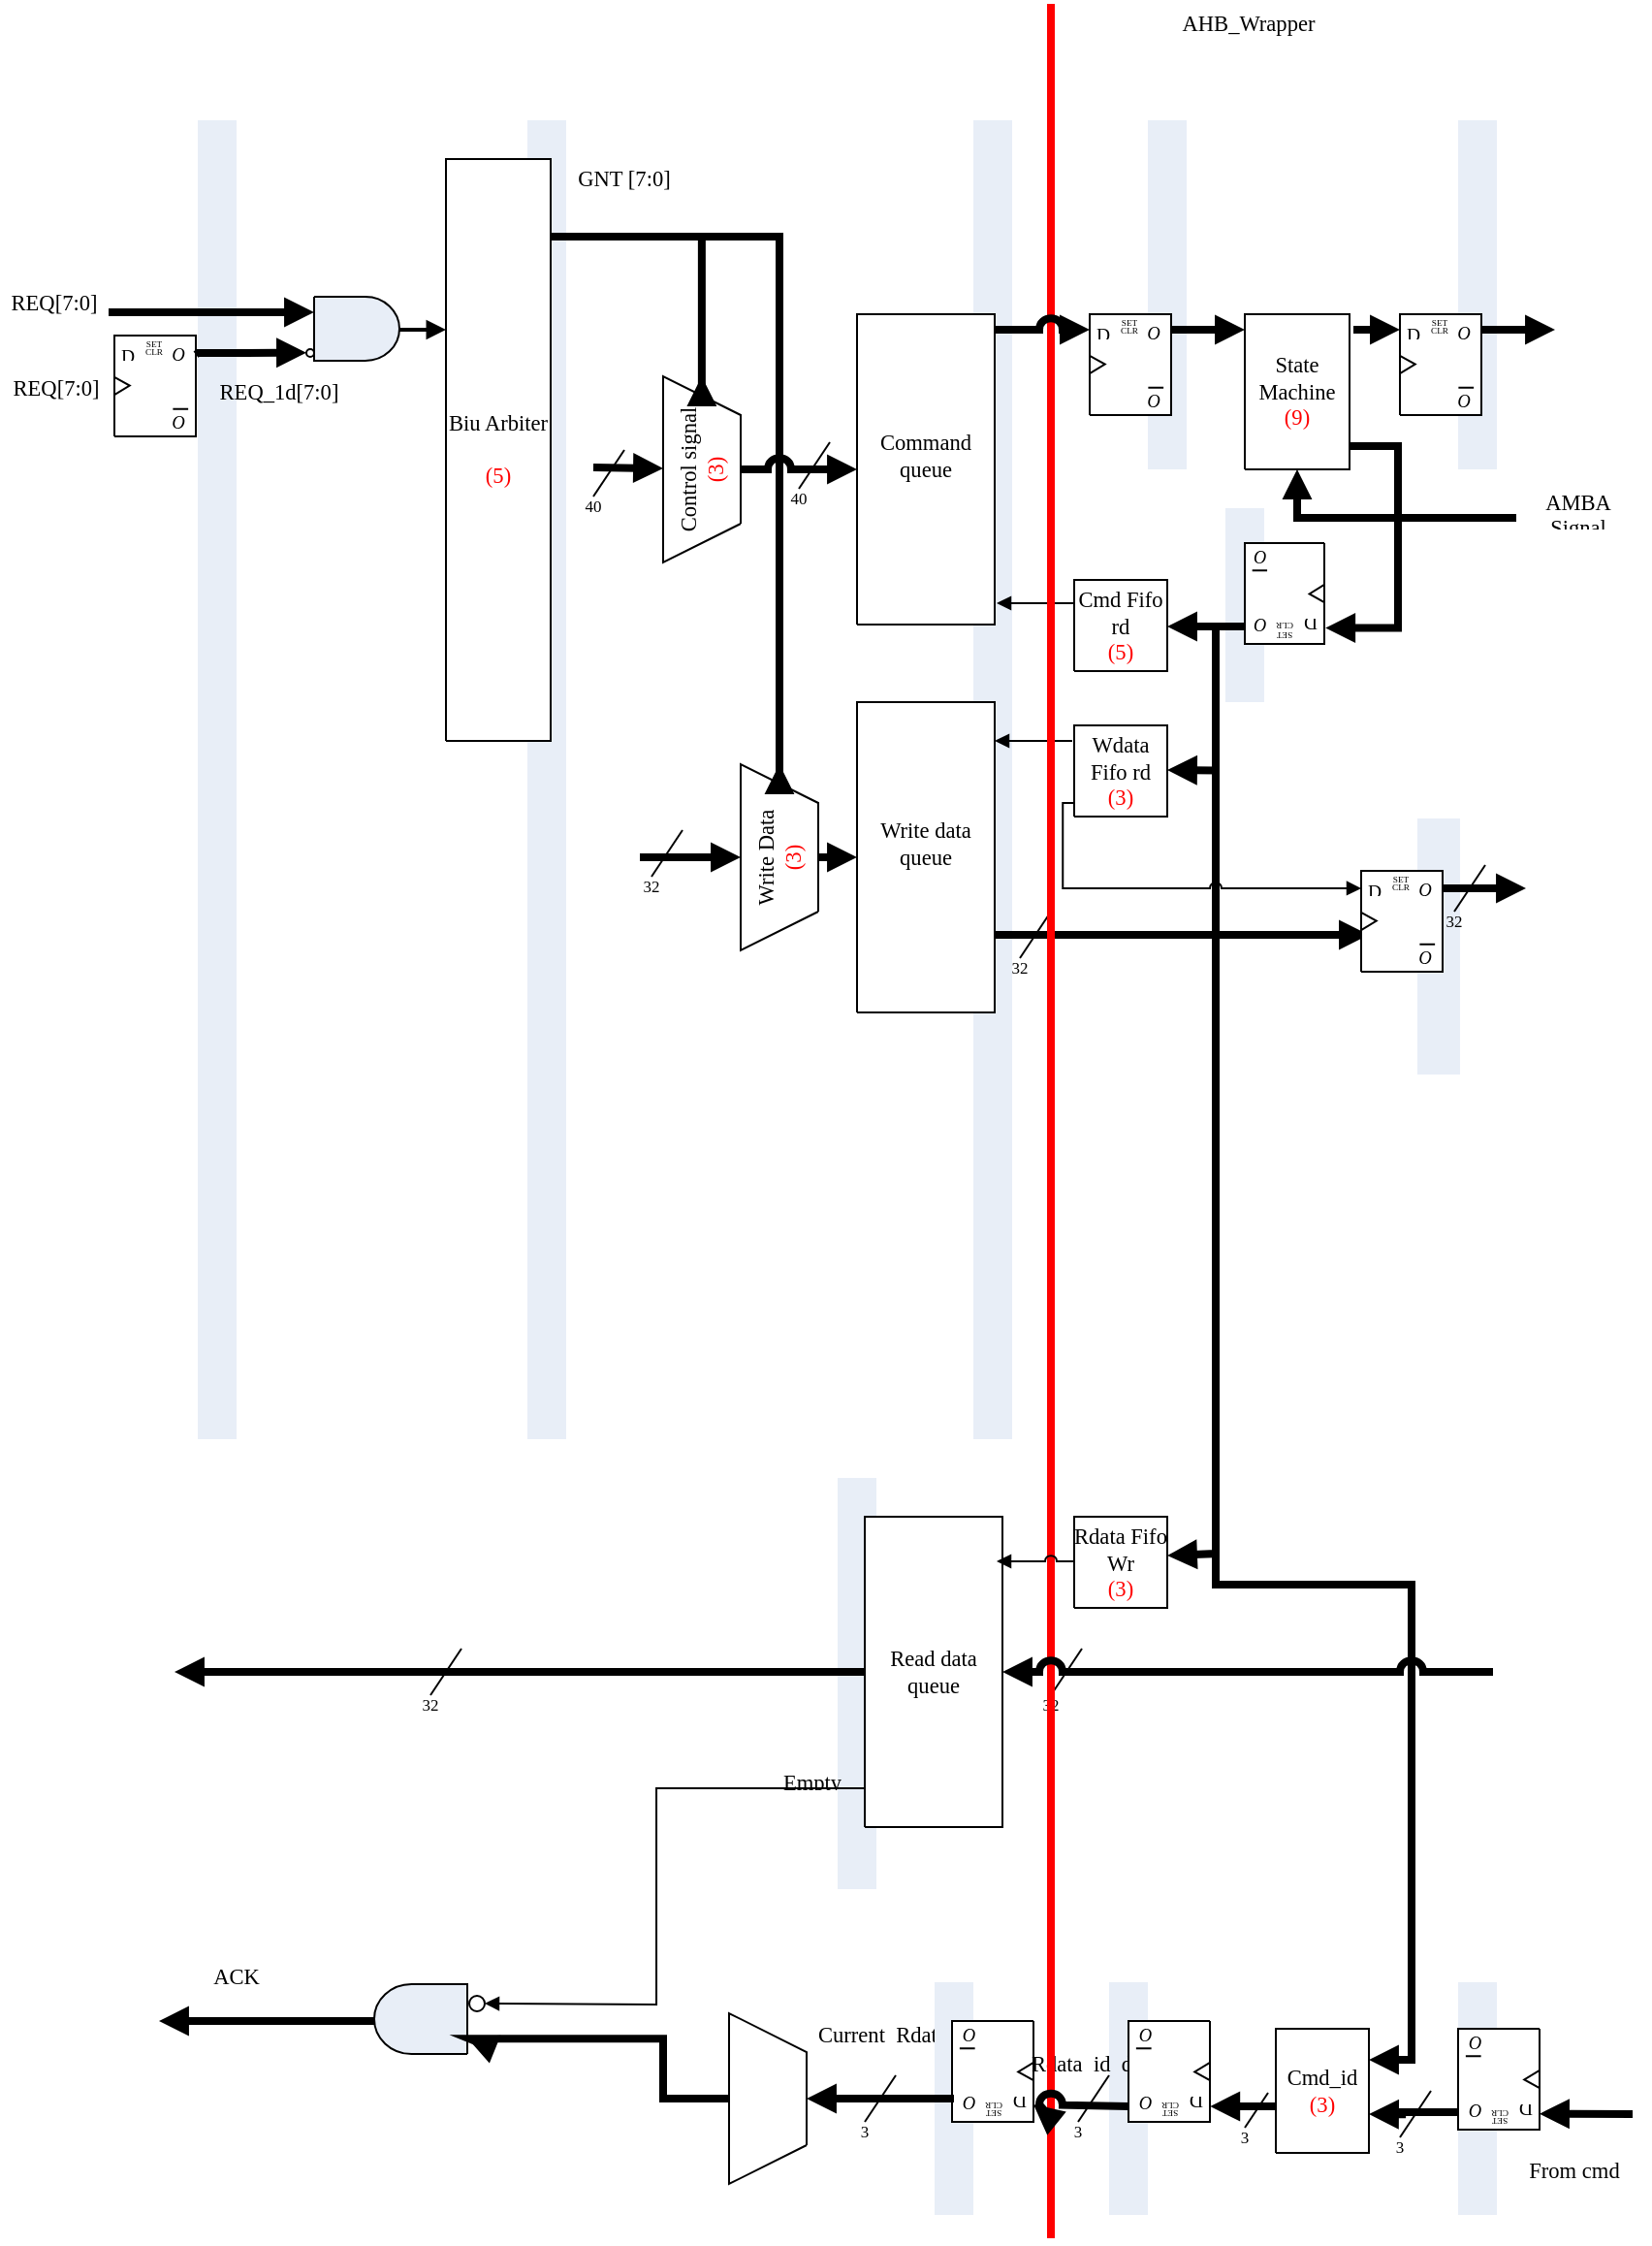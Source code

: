 <mxfile version="21.3.7" type="device">
  <diagram name="頁-1" id="Page-1">
    <mxGraphModel dx="1864" dy="992" grid="0" gridSize="10" guides="1" tooltips="1" connect="1" arrows="1" fold="1" page="0" pageScale="1" pageWidth="850" pageHeight="1100" math="0" shadow="0">
      <root>
        <mxCell id="0" />
        <mxCell id="1" parent="0" />
        <UserObject label="" tags="Background" id="2">
          <mxCell style="vsdxID=173;fillColor=#e8eef7;gradientColor=none;shape=stencil(nZBLDoAgDERP0z3SIyjew0SURgSD+Lu9kMZoXLhwN9O+tukAlrNpJg1SzDH4QW/URgNYgZTkjA4UkwJUgGXng+6DX1zLfmoymdXo17xh5zmRJ6Q42BWCfc2oJfdAr+Yv+AP9Cb7OJ3H/2JG1HNGz/84klThPVCc=);strokeColor=none;points=[[0.5,1,0],[1,0.5,0],[0.5,0,0],[0,0.5,0],[0.5,0.5,0]];labelBackgroundColor=none;rounded=0;html=1;whiteSpace=wrap;" parent="1" vertex="1">
            <mxGeometry x="750" y="1048" width="20" height="120" as="geometry" />
          </mxCell>
        </UserObject>
        <UserObject label="" tags="Background" id="3">
          <mxCell style="vsdxID=158;fillColor=#e8eef7;gradientColor=none;shape=stencil(nZBLDoAgDERP0z3SIyjew0SURgSD+Lu9kMZoXLhwN9O+tukAlrNpJg1SzDH4QW/URgNYgZTkjA4UkwJUgGXng+6DX1zLfmoymdXo17xh5zmRJ6Q42BWCfc2oJfdAr+Yv+AP9Cb7OJ3H/2JG1HNGz/84klThPVCc=);strokeColor=none;points=[[0.5,1,0],[1,0.5,0],[0.5,0,0],[0,0.5,0],[0.5,0.5,0]];labelBackgroundColor=none;rounded=0;html=1;whiteSpace=wrap;" parent="1" vertex="1">
            <mxGeometry x="729" y="448" width="22" height="132" as="geometry" />
          </mxCell>
        </UserObject>
        <UserObject label="" tags="Background" id="4">
          <mxCell style="vsdxID=157;fillColor=#e8eef7;gradientColor=none;shape=stencil(nZBLDoAgDERP0z3SIyjew0SURgSD+Lu9kMZoXLhwN9O+tukAlrNpJg1SzDH4QW/URgNYgZTkjA4UkwJUgGXng+6DX1zLfmoymdXo17xh5zmRJ6Q42BWCfc2oJfdAr+Yv+AP9Cb7OJ3H/2JG1HNGz/84klThPVCc=);strokeColor=none;points=[[0.5,1,0],[1,0.5,0],[0.5,0,0],[0,0.5,0],[0.5,0.5,0]];labelBackgroundColor=none;rounded=0;html=1;whiteSpace=wrap;" parent="1" vertex="1">
            <mxGeometry x="570" y="1048" width="20" height="120" as="geometry" />
          </mxCell>
        </UserObject>
        <UserObject label="" tags="Background" id="5">
          <mxCell style="vsdxID=98;fillColor=#e8eef7;gradientColor=none;shape=stencil(nZBLDoAgDERP0z3SIyjew0SURgSD+Lu9kMZoXLhwN9O+tukAlrNpJg1SzDH4QW/URgNYgZTkjA4UkwJUgGXng+6DX1zLfmoymdXo17xh5zmRJ6Q42BWCfc2oJfdAr+Yv+AP9Cb7OJ3H/2JG1HNGz/84klThPVCc=);strokeColor=none;points=[[0.5,1,0],[1,0.5,0],[0.5,0,0],[0,0.5,0],[0.5,0.5,0]];labelBackgroundColor=none;rounded=0;html=1;whiteSpace=wrap;" parent="1" vertex="1">
            <mxGeometry x="630" y="288" width="20" height="100" as="geometry" />
          </mxCell>
        </UserObject>
        <UserObject label="" tags="Background" id="6">
          <mxCell style="vsdxID=100;fillColor=#e8eef7;gradientColor=none;shape=stencil(nZBLDoAgDERP0z3SIyjew0SURgSD+Lu9kMZoXLhwN9O+tukAlrNpJg1SzDH4QW/URgNYgZTkjA4UkwJUgGXng+6DX1zLfmoymdXo17xh5zmRJ6Q42BWCfc2oJfdAr+Yv+AP9Cb7OJ3H/2JG1HNGz/84klThPVCc=);strokeColor=none;points=[[0.5,1,0],[1,0.5,0],[0.5,0,0],[0,0.5,0],[0.5,0.5,0]];labelBackgroundColor=none;rounded=0;html=1;whiteSpace=wrap;" parent="1" vertex="1">
            <mxGeometry x="750" y="88" width="20" height="180" as="geometry" />
          </mxCell>
        </UserObject>
        <UserObject label="" tags="Background" id="7">
          <mxCell style="vsdxID=97;fillColor=#e8eef7;gradientColor=none;shape=stencil(nZBLDoAgDERP0z3SIyjew0SURgSD+Lu9kMZoXLhwN9O+tukAlrNpJg1SzDH4QW/URgNYgZTkjA4UkwJUgGXng+6DX1zLfmoymdXo17xh5zmRJ6Q42BWCfc2oJfdAr+Yv+AP9Cb7OJ3H/2JG1HNGz/84klThPVCc=);strokeColor=none;points=[[0.5,1,0],[1,0.5,0],[0.5,0,0],[0,0.5,0],[0.5,0.5,0]];labelBackgroundColor=none;rounded=0;html=1;whiteSpace=wrap;" parent="1" vertex="1">
            <mxGeometry x="590" y="88" width="20" height="180" as="geometry" />
          </mxCell>
        </UserObject>
        <UserObject label="" tags="Background" id="8">
          <mxCell style="vsdxID=27;fillColor=#e8eef7;gradientColor=none;shape=stencil(nZBLDoAgDERP0z3SIyjew0SURgSD+Lu9kMZoXLhwN9O+tukAlrNpJg1SzDH4QW/URgNYgZTkjA4UkwJUgGXng+6DX1zLfmoymdXo17xh5zmRJ6Q42BWCfc2oJfdAr+Yv+AP9Cb7OJ3H/2JG1HNGz/84klThPVCc=);strokeColor=none;points=[[0.5,1,0],[1,0.5,0],[0.5,0,0],[0,0.5,0],[0.5,0.5,0]];labelBackgroundColor=none;rounded=0;html=1;whiteSpace=wrap;" parent="1" vertex="1">
            <mxGeometry x="480" y="1048" width="20" height="120" as="geometry" />
          </mxCell>
        </UserObject>
        <UserObject label="" tags="Background" id="9">
          <mxCell style="vsdxID=26;fillColor=#e8eef7;gradientColor=none;shape=stencil(nZBLDoAgDERP0z3SIyjew0SURgSD+Lu9kMZoXLhwN9O+tukAlrNpJg1SzDH4QW/URgNYgZTkjA4UkwJUgGXng+6DX1zLfmoymdXo17xh5zmRJ6Q42BWCfc2oJfdAr+Yv+AP9Cb7OJ3H/2JG1HNGz/84klThPVCc=);strokeColor=none;points=[[0.5,1,0],[1,0.5,0],[0.5,0,0],[0,0.5,0],[0.5,0.5,0]];labelBackgroundColor=none;rounded=0;html=1;whiteSpace=wrap;" parent="1" vertex="1">
            <mxGeometry x="430" y="788" width="20" height="212" as="geometry" />
          </mxCell>
        </UserObject>
        <UserObject label="" tags="Background" id="10">
          <mxCell style="vsdxID=63;fillColor=#e8eef7;gradientColor=none;shape=stencil(nZBLDoAgDERP0z3SIyjew0SURgSD+Lu9kMZoXLhwN9O+tukAlrNpJg1SzDH4QW/URgNYgZTkjA4UkwJUgGXng+6DX1zLfmoymdXo17xh5zmRJ6Q42BWCfc2oJfdAr+Yv+AP9Cb7OJ3H/2JG1HNGz/84klThPVCc=);strokeColor=none;points=[[0.5,1,0],[1,0.5,0],[0.5,0,0],[0,0.5,0],[0.5,0.5,0]];labelBackgroundColor=none;rounded=0;html=1;whiteSpace=wrap;" parent="1" vertex="1">
            <mxGeometry x="500" y="88" width="20" height="680" as="geometry" />
          </mxCell>
        </UserObject>
        <UserObject label="&lt;div style=&quot;font-size: 1px&quot;&gt;&lt;p style=&quot;text-align:center;margin-left:0;margin-right:0;margin-top:0px;margin-bottom:0px;text-indent:0;vertical-align:middle;direction:ltr;&quot;&gt;&lt;font style=&quot;font-size:11.29px;font-family:Times New Roman;color:#000000;direction:ltr;letter-spacing:0px;line-height:120%;opacity:1&quot;&gt;Control signal&lt;br/&gt;&lt;/font&gt;&lt;font style=&quot;font-size:11.29px;font-family:Times New Roman;color:#ff0000;direction:ltr;letter-spacing:0px;line-height:120%;opacity:1&quot;&gt;(3)&lt;br/&gt;&lt;/font&gt;&lt;/p&gt;&lt;/div&gt;" Resources="0" tags="流程圖" id="11">
          <mxCell style="verticalAlign=middle;align=center;overflow=width;vsdxID=1;rotation=270;fillColor=#ffffff;gradientColor=none;shape=stencil(UzV2Ls5ILEhVNTIoLinKz04tz0wpyVA1dlE1MsrMy0gtyiwBslSNXVWNndPyi1LTi/JL81Ig/IJEkEoQKze/DGRCBUSfkYGehTFIl5FBJUTE0MAAzHeDKM/JzENSbm6pZ2hOvHKYJEwxHqVEKyToYiAD4du0zJwcSGAhy6OHDlAIErLGrgA=);strokeColor=#000000;spacingTop=-1;spacingBottom=-1;spacingLeft=-1;spacingRight=-1;points=[[0.1,0.5,0],[0.9,0.5,0],[0.5,1,0],[0.5,0,0]];labelBackgroundColor=none;rounded=0;html=1;whiteSpace=wrap;" parent="1" vertex="1">
            <mxGeometry x="312" y="248" width="96" height="40" as="geometry" />
          </mxCell>
        </UserObject>
        <UserObject label="" tags="Background" id="12">
          <mxCell style="vsdxID=2;fillColor=#e8eef7;gradientColor=none;shape=stencil(nZBLDoAgDERP0z3SIyjew0SURgSD+Lu9kMZoXLhwN9O+tukAlrNpJg1SzDH4QW/URgNYgZTkjA4UkwJUgGXng+6DX1zLfmoymdXo17xh5zmRJ6Q42BWCfc2oJfdAr+Yv+AP9Cb7OJ3H/2JG1HNGz/84klThPVCc=);strokeColor=none;points=[[0.5,1,0],[1,0.5,0],[0.5,0,0],[0,0.5,0],[0.5,0.5,0]];labelBackgroundColor=none;rounded=0;html=1;whiteSpace=wrap;" parent="1" vertex="1">
            <mxGeometry x="270" y="88" width="20" height="680" as="geometry" />
          </mxCell>
        </UserObject>
        <UserObject label="" tags="Background" id="13">
          <mxCell style="vsdxID=3;fillColor=#e8eef7;gradientColor=none;shape=stencil(nZBLDoAgDERP0z3SIyjew0SURgSD+Lu9kMZoXLhwN9O+tukAlrNpJg1SzDH4QW/URgNYgZTkjA4UkwJUgGXng+6DX1zLfmoymdXo17xh5zmRJ6Q42BWCfc2oJfdAr+Yv+AP9Cb7OJ3H/2JG1HNGz/84klThPVCc=);strokeColor=none;points=[[0.5,1,0],[1,0.5,0],[0.5,0,0],[0,0.5,0],[0.5,0.5,0]];labelBackgroundColor=none;rounded=0;html=1;whiteSpace=wrap;" parent="1" vertex="1">
            <mxGeometry x="100" y="88" width="20" height="680" as="geometry" />
          </mxCell>
        </UserObject>
        <UserObject label="" SubType="D 觸發器" tags="電子" id="14">
          <mxCell style="vsdxID=4;fillColor=none;gradientColor=none;strokeColor=none;spacingTop=-2;spacingBottom=-2;spacingLeft=-2;spacingRight=-2;points=[[0,0.17,0],[0,0.5,0],[0,0.83,0],[1,0.17,0],[1,0.5,0],[1,0.83,0],[0.5,1,0],[0.5,0,0]];labelBackgroundColor=none;rounded=0;html=1;whiteSpace=wrap;" parent="1" vertex="1">
            <mxGeometry x="57" y="199" width="42" height="52" as="geometry" />
          </mxCell>
        </UserObject>
        <mxCell id="15" style="vsdxID=5;fillColor=#ffffff;gradientColor=none;shape=stencil(nZLLDoMgEEW/hi2BQausrf0PE7GSWjGoffx9IZM+JIE07u4w9w5wMkRUc99MigCbF2su6q7bpSfiSAD02CurF6eIqImoOmPV2Zp1bLGeGu/06mpufsIDc8wngD2x4gzrE1oHPf5Y381d5oR1pzG43onvHzs9DIjo048BKDgty83gAqiE+CskoweRDqQQZ5wCT3AraZFvA5Lm2b9QcheXUSwBEifCNXFHuGKifgE=);strokeColor=#000000;spacingTop=-2;spacingBottom=-2;spacingLeft=-2;spacingRight=-2;points=[[0,0.17,0],[0,0.5,0],[0,0.83,0],[1,0.17,0],[1,0.5,0],[1,0.83,0],[0.5,1,0],[0.5,0,0]];labelBackgroundColor=none;rounded=0;html=1;whiteSpace=wrap;" parent="14" vertex="1">
          <mxGeometry width="42" height="52" as="geometry" />
        </mxCell>
        <mxCell id="17" value="&lt;div style=&quot;font-size: 1px&quot;&gt;&lt;p style=&quot;text-align:center;margin-left:0;margin-right:0;margin-top:0px;margin-bottom:0px;text-indent:0;vertical-align:middle;direction:ltr;&quot;&gt;&lt;font style=&quot;font-size:9.29px;font-family:Times New Roman;color:#000000;direction:ltr;letter-spacing:0px;line-height:120%;opacity:1&quot;&gt;&lt;i&gt;Q&lt;br/&gt;&lt;/i&gt;&lt;/font&gt;&lt;/p&gt;&lt;/div&gt;" style="verticalAlign=middle;align=center;overflow=width;vsdxID=7;fillColor=none;gradientColor=none;shape=stencil(nZBLDoAgDERP0z3SIyjew0SURgSD+Lu9kMZoXLhwN9O+tukAlrNpJg1SzDH4QW/URgNYgZTkjA4UkwJUgGXng+6DX1zLfmoymdXo17xh5zmRJ6Q42BWCfc2oJfdAr+Yv+AP9Cb7OJ3H/2JG1HNGz/84klThPVCc=);strokeColor=none;spacingTop=-2;spacingBottom=-2;spacingLeft=-2;spacingRight=-2;points=[[0,0.17,0],[0,0.5,0],[0,0.83,0],[1,0.17,0],[1,0.5,0],[1,0.83,0],[0.5,1,0],[0.5,0,0]];labelBackgroundColor=none;rounded=0;html=1;whiteSpace=wrap;" parent="14" vertex="1">
          <mxGeometry x="28" y="39" width="10" height="8" as="geometry" />
        </mxCell>
        <mxCell id="18" value="&lt;div style=&quot;font-size: 1px&quot;&gt;&lt;p style=&quot;text-align:center;margin-left:0;margin-right:0;margin-top:0px;margin-bottom:0px;text-indent:0;vertical-align:middle;direction:ltr;&quot;&gt;&lt;font style=&quot;font-size:9.29px;font-family:Times New Roman;color:#000000;direction:ltr;letter-spacing:0px;line-height:120%;opacity:1&quot;&gt;&lt;i&gt;Q&lt;br/&gt;&lt;/i&gt;&lt;/font&gt;&lt;/p&gt;&lt;/div&gt;" style="verticalAlign=middle;align=center;overflow=width;vsdxID=8;fillColor=none;gradientColor=none;shape=stencil(nZBLDoAgDERP0z3SIyjew0SURgSD+Lu9kMZoXLhwN9O+tukAlrNpJg1SzDH4QW/URgNYgZTkjA4UkwJUgGXng+6DX1zLfmoymdXo17xh5zmRJ6Q42BWCfc2oJfdAr+Yv+AP9Cb7OJ3H/2JG1HNGz/84klThPVCc=);strokeColor=none;spacingTop=-2;spacingBottom=-2;spacingLeft=-2;spacingRight=-2;points=[[0,0.17,0],[0,0.5,0],[0,0.83,0],[1,0.17,0],[1,0.5,0],[1,0.83,0],[0.5,1,0],[0.5,0,0]];labelBackgroundColor=none;rounded=0;html=1;whiteSpace=wrap;" parent="14" vertex="1">
          <mxGeometry x="28" y="4" width="10" height="8" as="geometry" />
        </mxCell>
        <mxCell id="20" value="&lt;div style=&quot;font-size: 1px&quot;&gt;&lt;p style=&quot;text-align:center;margin-left:0;margin-right:0;margin-top:0px;margin-bottom:40px;text-indent:0;vertical-align:middle;direction:ltr;&quot;&gt;&lt;font style=&quot;font-size:4.64px;font-family:Times New Roman;color:#000000;direction:ltr;letter-spacing:0px;line-height:100%;opacity:1&quot;&gt;SET&lt;br/&gt;CLR&lt;br/&gt;&lt;/font&gt;&lt;/p&gt;&lt;/div&gt;" style="verticalAlign=middle;align=center;overflow=width;vsdxID=10;fillColor=none;gradientColor=none;shape=stencil(nZBLDoAgDERP0z3SIyjew0SURgSD+Lu9kMZoXLhwN9O+tukAlrNpJg1SzDH4QW/URgNYgZTkjA4UkwJUgGXng+6DX1zLfmoymdXo17xh5zmRJ6Q42BWCfc2oJfdAr+Yv+AP9Cb7OJ3H/2JG1HNGz/84klThPVCc=);strokeColor=none;spacingTop=-2;spacingBottom=-2;spacingLeft=-2;spacingRight=-2;points=[[0,0.17,0],[0,0.5,0],[0,0.83,0],[1,0.17,0],[1,0.5,0],[1,0.83,0],[0.5,1,0],[0.5,0,0]];labelBackgroundColor=none;rounded=0;html=1;whiteSpace=wrap;" parent="14" vertex="1">
          <mxGeometry x="13" y="2" width="15" height="48" as="geometry" />
        </mxCell>
        <mxCell id="21" value="&lt;div style=&quot;font-size: 1px&quot;&gt;&lt;p style=&quot;text-align:center;margin-left:0;margin-right:0;margin-top:0px;margin-bottom:0px;text-indent:0;vertical-align:middle;direction:ltr;&quot;&gt;&lt;font style=&quot;font-size:9.75px;font-family:Times New Roman;color:#000000;direction:ltr;letter-spacing:0px;line-height:120%;opacity:1&quot;&gt;D&lt;br/&gt;&lt;/font&gt;&lt;/p&gt;&lt;/div&gt;" style="verticalAlign=middle;align=center;overflow=width;vsdxID=11;fillColor=none;gradientColor=none;shape=stencil(nZBLDoAgDERP0z3SIyjew0SURgSD+Lu9kMZoXLhwN9O+tukAlrNpJg1SzDH4QW/URgNYgZTkjA4UkwJUgGXng+6DX1zLfmoymdXo17xh5zmRJ6Q42BWCfc2oJfdAr+Yv+AP9Cb7OJ3H/2JG1HNGz/84klThPVCc=);strokeColor=none;spacingTop=-2;spacingBottom=-2;spacingLeft=-2;spacingRight=-2;points=[[0,0.17,0],[0,0.5,0],[0,0.83,0],[1,0.17,0],[1,0.5,0],[1,0.83,0],[0.5,1,0],[0.5,0,0]];labelBackgroundColor=none;rounded=0;html=1;whiteSpace=wrap;" parent="14" vertex="1">
          <mxGeometry x="2" y="4" width="10" height="8" as="geometry" />
        </mxCell>
        <mxCell id="25" value="&lt;div style=&quot;font-size: 1px&quot;&gt;&lt;font style=&quot;font-size:8.47px;font-family:Times New Roman;color:#000000;direction:ltr;letter-spacing:0px;line-height:120%;opacity:1&quot;&gt;&lt;br/&gt;&lt;/font&gt;&lt;/div&gt;" style="text;vsdxID=4;fillColor=none;gradientColor=none;strokeColor=none;spacingTop=-2;spacingBottom=-2;spacingLeft=-2;spacingRight=-2;points=[[0,0.17,0],[0,0.5,0],[0,0.83,0],[1,0.17,0],[1,0.5,0],[1,0.83,0],[0.5,1,0],[0.5,0,0]];labelBackgroundColor=none;rounded=0;html=1;whiteSpace=wrap;verticalAlign=middle;align=center;overflow=width;;html=1;" parent="14" vertex="1">
          <mxGeometry x="19.65" y="52" width="2.82" height="12.98" as="geometry" />
        </mxCell>
        <UserObject label="&lt;div style=&quot;font-size: 1px&quot;&gt;&lt;font style=&quot;font-size:11.29px;font-family:Times New Roman;color:#000000;direction:ltr;letter-spacing:0px;line-height:120%;opacity:1&quot;&gt;REQ[7:0]&lt;br/&gt;&lt;/font&gt;&lt;/div&gt;" tags="Background" id="26">
          <mxCell style="verticalAlign=middle;align=center;overflow=width;vsdxID=37;fillColor=none;gradientColor=none;shape=stencil(nZBLDoAgDERP0z3SIyjew0SURgSD+Lu9kMZoXLhwN9O+tukAlrNpJg1SzDH4QW/URgNYgZTkjA4UkwJUgGXng+6DX1zLfmoymdXo17xh5zmRJ6Q42BWCfc2oJfdAr+Yv+AP9Cb7OJ3H/2JG1HNGz/84klThPVCc=);strokeColor=none;spacingTop=-1;spacingBottom=-1;spacingLeft=-1;spacingRight=-1;points=[];labelBackgroundColor=none;rounded=0;html=1;whiteSpace=wrap;" parent="1" vertex="1">
            <mxGeometry x="-1" y="216" width="56" height="20" as="geometry" />
          </mxCell>
        </UserObject>
        <UserObject label="&lt;div style=&quot;font-size: 1px&quot;&gt;&lt;font style=&quot;font-size:11.29px;font-family:Times New Roman;color:#000000;direction:ltr;letter-spacing:0px;line-height:120%;opacity:1&quot;&gt;REQ_1d[7:0]&lt;br/&gt;&lt;/font&gt;&lt;/div&gt;" tags="Background" id="27">
          <mxCell style="verticalAlign=middle;align=center;overflow=width;vsdxID=41;fillColor=none;gradientColor=none;shape=stencil(nZBLDoAgDERP0z3SIyjew0SURgSD+Lu9kMZoXLhwN9O+tukAlrNpJg1SzDH4QW/URgNYgZTkjA4UkwJUgGXng+6DX1zLfmoymdXo17xh5zmRJ6Q42BWCfc2oJfdAr+Yv+AP9Cb7OJ3H/2JG1HNGz/84klThPVCc=);strokeColor=none;spacingTop=-1;spacingBottom=-1;spacingLeft=-1;spacingRight=-1;points=[];labelBackgroundColor=none;rounded=0;html=1;whiteSpace=wrap;" parent="1" vertex="1">
            <mxGeometry x="104" y="218" width="76" height="20" as="geometry" />
          </mxCell>
        </UserObject>
        <UserObject label="&lt;div style=&quot;font-size: 1px&quot;&gt;&lt;p style=&quot;text-align:center;margin-left:0;margin-right:0;margin-top:0px;margin-bottom:0px;text-indent:0;vertical-align:middle;direction:ltr;&quot;&gt;&lt;font style=&quot;font-size:11.29px;font-family:Times New Roman;color:#000000;direction:ltr;letter-spacing:0px;line-height:120%;opacity:1&quot;&gt;Biu Arbiter&lt;br/&gt;&lt;br/&gt;&lt;/font&gt;&lt;font style=&quot;font-size:11.29px;font-family:Times New Roman;color:#ff0000;direction:ltr;letter-spacing:0px;line-height:120%;opacity:1&quot;&gt;(5)&lt;br/&gt;&lt;/font&gt;&lt;/p&gt;&lt;/div&gt;" tags="Background" id="28">
          <mxCell style="verticalAlign=middle;align=center;overflow=width;vsdxID=47;fillColor=#ffffff;gradientColor=none;shape=stencil(nZBLDoAgDERP0z3SIyjew0SURgSD+Lu9kMZoXLhwN9O+tukAlrNpJg1SzDH4QW/URgNYgZTkjA4UkwJUgGXng+6DX1zLfmoymdXo17xh5zmRJ6Q42BWCfc2oJfdAr+Yv+AP9Cb7OJ3H/2JG1HNGz/84klThPVCc=);strokeColor=#000000;points=[[0.5,1,0],[1,0.5,0],[0.5,0,0],[0,0.5,0],[0.5,0.5,0]];labelBackgroundColor=none;rounded=0;html=1;whiteSpace=wrap;" parent="1" vertex="1">
            <mxGeometry x="228" y="108" width="54" height="300" as="geometry" />
          </mxCell>
        </UserObject>
        <UserObject label="&lt;div style=&quot;font-size: 1px&quot;&gt;&lt;font style=&quot;font-size:11.29px;font-family:Times New Roman;color:#000000;direction:ltr;letter-spacing:0px;line-height:120%;opacity:1&quot;&gt;GNT [7:0]&lt;br/&gt;&lt;/font&gt;&lt;/div&gt;" tags="Background" id="29">
          <mxCell style="verticalAlign=middle;align=center;overflow=width;vsdxID=51;fillColor=none;gradientColor=none;shape=stencil(nZBLDoAgDERP0z3SIyjew0SURgSD+Lu9kMZoXLhwN9O+tukAlrNpJg1SzDH4QW/URgNYgZTkjA4UkwJUgGXng+6DX1zLfmoymdXo17xh5zmRJ6Q42BWCfc2oJfdAr+Yv+AP9Cb7OJ3H/2JG1HNGz/84klThPVCc=);strokeColor=none;spacingTop=-1;spacingBottom=-1;spacingLeft=-1;spacingRight=-1;points=[];labelBackgroundColor=none;rounded=0;html=1;whiteSpace=wrap;" parent="1" vertex="1">
            <mxGeometry x="292" y="108" width="56" height="20" as="geometry" />
          </mxCell>
        </UserObject>
        <UserObject label="&lt;div style=&quot;font-size: 1px&quot;&gt;&lt;p style=&quot;text-align:center;margin-left:0;margin-right:0;margin-top:0px;margin-bottom:0px;text-indent:0;vertical-align:middle;direction:ltr;&quot;&gt;&lt;font style=&quot;font-size:11.29px;font-family:Times New Roman;color:#000000;direction:ltr;letter-spacing:0px;line-height:120%;opacity:1&quot;&gt;Write Data&lt;br/&gt;&lt;/font&gt;&lt;font style=&quot;font-size:11.29px;font-family:Times New Roman;color:#ff0000;direction:ltr;letter-spacing:0px;line-height:120%;opacity:1&quot;&gt;(3)&lt;br/&gt;&lt;/font&gt;&lt;/p&gt;&lt;/div&gt;" Resources="0" tags="流程圖" id="30">
          <mxCell style="verticalAlign=middle;align=center;overflow=width;vsdxID=49;rotation=270;fillColor=#ffffff;gradientColor=none;shape=stencil(UzV2Ls5ILEhVNTIoLinKz04tz0wpyVA1dlE1MsrMy0gtyiwBslSNXVWNndPyi1LTi/JL81Ig/IJEkEoQKze/DGRCBUSfkYGehTFIl5FBJUTE0MAAzHeDKM/JzENSbm6pZ2hOvHKYJEwxHqVEKyToYiAD4du0zJwcSGAhy6OHDlAIErLGrgA=);strokeColor=#000000;spacingTop=-1;spacingBottom=-1;spacingLeft=-1;spacingRight=-1;points=[[0.1,0.5,0],[0.9,0.5,0],[0.5,1,0],[0.5,0,0]];labelBackgroundColor=none;rounded=0;html=1;whiteSpace=wrap;" parent="1" vertex="1">
            <mxGeometry x="352" y="448" width="96" height="40" as="geometry" />
          </mxCell>
        </UserObject>
        <UserObject label="&lt;div style=&quot;font-size: 1px&quot;&gt;&lt;p style=&quot;text-align:center;margin-left:0;margin-right:0;margin-top:0px;margin-bottom:0px;text-indent:0;vertical-align:middle;direction:ltr;&quot;&gt;&lt;font style=&quot;font-size:11.29px;font-family:Times New Roman;color:#000000;direction:ltr;letter-spacing:0px;line-height:120%;opacity:1&quot;&gt;Write data queue&lt;br/&gt;&lt;/font&gt;&lt;font style=&quot;font-size:11.29px;font-family:Times New Roman;color:#ff0000;direction:ltr;letter-spacing:0px;line-height:120%;opacity:1&quot;&gt;&lt;br/&gt;&lt;/font&gt;&lt;/p&gt;&lt;/div&gt;" tags="Background" id="31">
          <mxCell style="verticalAlign=middle;align=center;overflow=width;vsdxID=58;fillColor=#ffffff;gradientColor=none;shape=stencil(nZBLDoAgDERP0z3SIyjew0SURgSD+Lu9kMZoXLhwN9O+tukAlrNpJg1SzDH4QW/URgNYgZTkjA4UkwJUgGXng+6DX1zLfmoymdXo17xh5zmRJ6Q42BWCfc2oJfdAr+Yv+AP9Cb7OJ3H/2JG1HNGz/84klThPVCc=);strokeColor=#000000;points=[[0.5,1,0],[1,0.5,0],[0.5,0,0],[0,0.5,0],[0.5,0.5,0]];labelBackgroundColor=none;rounded=0;html=1;whiteSpace=wrap;" parent="1" vertex="1">
            <mxGeometry x="440" y="388" width="71" height="160" as="geometry" />
          </mxCell>
        </UserObject>
        <UserObject label="&lt;div style=&quot;font-size: 1px&quot;&gt;&lt;font style=&quot;font-size:11.29px;font-family:Times New Roman;color:#000000;direction:ltr;letter-spacing:0px;line-height:120%;opacity:1&quot;&gt;Read data queue&lt;br/&gt;&lt;/font&gt;&lt;/div&gt;" tags="Background" id="32">
          <mxCell style="verticalAlign=middle;align=center;overflow=width;vsdxID=59;fillColor=#ffffff;gradientColor=none;shape=stencil(nZBLDoAgDERP0z3SIyjew0SURgSD+Lu9kMZoXLhwN9O+tukAlrNpJg1SzDH4QW/URgNYgZTkjA4UkwJUgGXng+6DX1zLfmoymdXo17xh5zmRJ6Q42BWCfc2oJfdAr+Yv+AP9Cb7OJ3H/2JG1HNGz/84klThPVCc=);strokeColor=#000000;points=[[0.5,1,0],[1,0.5,0],[0.5,0,0],[0,0.5,0],[0.5,0.5,0]];labelBackgroundColor=none;rounded=0;html=1;whiteSpace=wrap;" parent="1" vertex="1">
            <mxGeometry x="444" y="808" width="71" height="160" as="geometry" />
          </mxCell>
        </UserObject>
        <UserObject label="&lt;div style=&quot;font-size: 1px&quot;&gt;&lt;p style=&quot;text-align:center;margin-left:0;margin-right:0;margin-top:0px;margin-bottom:0px;text-indent:0;vertical-align:middle;direction:ltr;&quot;&gt;&lt;font style=&quot;font-size:11.29px;font-family:Times New Roman;color:#000000;direction:ltr;letter-spacing:0px;line-height:120%;opacity:1&quot;&gt;Command queue&lt;br/&gt;&lt;/font&gt;&lt;font style=&quot;font-size:11.29px;font-family:Times New Roman;color:#ff0000;direction:ltr;letter-spacing:0px;line-height:120%;opacity:1&quot;&gt;&lt;br/&gt;&lt;/font&gt;&lt;/p&gt;&lt;/div&gt;" tags="Background" id="33">
          <mxCell style="verticalAlign=middle;align=center;overflow=width;vsdxID=57;fillColor=#ffffff;gradientColor=none;shape=stencil(nZBLDoAgDERP0z3SIyjew0SURgSD+Lu9kMZoXLhwN9O+tukAlrNpJg1SzDH4QW/URgNYgZTkjA4UkwJUgGXng+6DX1zLfmoymdXo17xh5zmRJ6Q42BWCfc2oJfdAr+Yv+AP9Cb7OJ3H/2JG1HNGz/84klThPVCc=);strokeColor=#000000;points=[[0.5,1,0],[1,0.5,0],[0.5,0,0],[0,0.5,0],[0.5,0.5,0]];labelBackgroundColor=none;rounded=0;html=1;whiteSpace=wrap;" parent="1" vertex="1">
            <mxGeometry x="440" y="188" width="71" height="160" as="geometry" />
          </mxCell>
        </UserObject>
        <UserObject label="&lt;div style=&quot;font-size: 1px&quot;&gt;&lt;font style=&quot;font-size:11.29px;font-family:Times New Roman;color:#000000;direction:ltr;letter-spacing:0px;line-height:120%;opacity:1&quot;&gt;REQ[7:0]&lt;br/&gt;&lt;/font&gt;&lt;/div&gt;" tags="Background" id="34">
          <mxCell style="verticalAlign=middle;align=center;overflow=width;vsdxID=15;fillColor=none;gradientColor=none;shape=stencil(nZBLDoAgDERP0z3SIyjew0SURgSD+Lu9kMZoXLhwN9O+tukAlrNpJg1SzDH4QW/URgNYgZTkjA4UkwJUgGXng+6DX1zLfmoymdXo17xh5zmRJ6Q42BWCfc2oJfdAr+Yv+AP9Cb7OJ3H/2JG1HNGz/84klThPVCc=);strokeColor=none;spacingTop=-1;spacingBottom=-1;spacingLeft=-1;spacingRight=-1;points=[];labelBackgroundColor=none;rounded=0;html=1;whiteSpace=wrap;" parent="1" vertex="1">
            <mxGeometry x="-2" y="172" width="56" height="20" as="geometry" />
          </mxCell>
        </UserObject>
        <UserObject label="" Resources="0" tags="流程圖" id="35">
          <mxCell style="vsdxID=17;fillColor=#e8eef7;gradientColor=none;shape=stencil(jZFRDsIgDIZPwyMJgnqBOe9BXLc1IiwFt3l7IWDcjC6+/e3/tYWWqcr3egAmhQ/krjBhE3qmTkxKtD0QhqiYqpmqWkfQkbvbJseDTmRSNzemDnOuE6lCiscyOmfQoP0J7sQGetxkNV2iR4XdF5YKfCjx91Yvk+sZPScXdEBnV57R1AGPQ3hrdFdekC0/AQyL9N+/XYFRvJfZojH5Fkv/c/kxlQ+n6ic=);strokeColor=#000000;spacingTop=-1;spacingBottom=-1;spacingLeft=-1;spacingRight=-1;points=[[0.5,1,0],[0.5,0,0],[1,0.5,0],[0,0.75,0],[0,0.25,0]];labelBackgroundColor=none;rounded=0;html=1;whiteSpace=wrap;" parent="1" vertex="1">
            <mxGeometry x="160" y="179" width="44" height="33" as="geometry" />
          </mxCell>
        </UserObject>
        <UserObject label="" tags="電子" id="36">
          <mxCell style="vsdxID=18;fillColor=#ffffff;gradientColor=none;shape=stencil(vVFBDgIhDHwNRxKE+IJ1/Ufjll0iLpuCLv5eSDWKevLgbaYznTatMF2cYEGhVUwUjri6IU3C7ITWbp6QXCpImF6YzgbCkcJ5HpgvUJ0VncKlJmTuU7VDqyuzLdM9O4EORaLcaIpa7yNoo75GqSwhuygpJEguzM1UDzSiLGOk9TDec1iKK+LyUf5lsf+tVcDzzNZ5z1961d/fUkr8UtPfAA==);strokeColor=#000000;spacingTop=-3;spacingBottom=-3;spacingLeft=-3;spacingRight=-3;points=[];labelBackgroundColor=none;rounded=0;html=1;whiteSpace=wrap;" parent="1" vertex="1">
            <mxGeometry x="156" y="206" width="4" height="4" as="geometry" />
          </mxCell>
        </UserObject>
        <UserObject label="" tags="連接器" id="210">
          <mxCell style="vsdxID=21;edgeStyle=none;startArrow=none;endArrow=block;startSize=5;endSize=5;strokeWidth=4;strokeColor=#000000;spacingTop=-1;spacingBottom=-1;spacingLeft=-1;spacingRight=-1;verticalAlign=middle;html=1;labelBackgroundColor=#FFFFFF;rounded=0;jumpStyle=arc;" parent="1" edge="1">
            <mxGeometry relative="1" as="geometry">
              <mxPoint as="offset" />
              <Array as="points">
                <mxPoint x="541.47" y="508" />
                <mxPoint x="541.47" y="508" />
                <mxPoint x="621.61" y="508" />
              </Array>
              <mxPoint x="511" y="508" as="sourcePoint" />
              <mxPoint x="704" y="508" as="targetPoint" />
            </mxGeometry>
          </mxCell>
        </UserObject>
        <UserObject label="&lt;div style=&quot;font-size: 1px&quot;&gt;&lt;font style=&quot;font-size:11.29px;font-family:Times New Roman;color:#000000;direction:ltr;letter-spacing:0px;line-height:120%;opacity:1&quot;&gt;AHB_Wrapper&lt;br/&gt;&lt;/font&gt;&lt;/div&gt;" tags="Background" id="37">
          <mxCell style="verticalAlign=middle;align=center;overflow=width;vsdxID=23;fillColor=none;gradientColor=none;shape=stencil(nZBLDoAgDERP0z3SIyjew0SURgSD+Lu9kMZoXLhwN9O+tukAlrNpJg1SzDH4QW/URgNYgZTkjA4UkwJUgGXng+6DX1zLfmoymdXo17xh5zmRJ6Q42BWCfc2oJfdAr+Yv+AP9Cb7OJ3H/2JG1HNGz/84klThPVCc=);strokeColor=none;spacingTop=-1;spacingBottom=-1;spacingLeft=-1;spacingRight=-1;points=[];labelBackgroundColor=none;rounded=0;html=1;whiteSpace=wrap;" parent="1" vertex="1">
            <mxGeometry x="544" y="28" width="196" height="20" as="geometry" />
          </mxCell>
        </UserObject>
        <UserObject label="" SubType="D 觸發器" tags="電子" id="38">
          <mxCell style="vsdxID=28;rotation=180;fillColor=none;gradientColor=none;strokeColor=none;spacingTop=-2;spacingBottom=-2;spacingLeft=-2;spacingRight=-2;points=[[0,0.17,0],[0,0.5,0],[0,0.83,0],[1,0.17,0],[1,0.5,0],[1,0.83,0],[0.5,1,0],[0.5,0,0]];labelBackgroundColor=none;rounded=0;html=1;whiteSpace=wrap;" parent="1" vertex="1">
            <mxGeometry x="489" y="1068" width="42" height="52" as="geometry" />
          </mxCell>
        </UserObject>
        <mxCell id="39" style="vsdxID=29;rotation=180;fillColor=#ffffff;gradientColor=none;shape=stencil(nZLLDoMgEEW/hi2BQausrf0PE7GSWjGoffx9IZM+JIE07u4w9w5wMkRUc99MigCbF2su6q7bpSfiSAD02CurF6eIqImoOmPV2Zp1bLGeGu/06mpufsIDc8wngD2x4gzrE1oHPf5Y381d5oR1pzG43onvHzs9DIjo048BKDgty83gAqiE+CskoweRDqQQZ5wCT3AraZFvA5Lm2b9QcheXUSwBEifCNXFHuGKifgE=);strokeColor=#000000;spacingTop=-2;spacingBottom=-2;spacingLeft=-2;spacingRight=-2;points=[[0,0.17,0],[0,0.5,0],[0,0.83,0],[1,0.17,0],[1,0.5,0],[1,0.83,0],[0.5,1,0],[0.5,0,0]];labelBackgroundColor=none;rounded=0;html=1;whiteSpace=wrap;" parent="38" vertex="1">
          <mxGeometry width="42" height="52" as="geometry" />
        </mxCell>
        <mxCell id="41" value="&lt;div style=&quot;font-size: 1px&quot;&gt;&lt;p style=&quot;text-align:center;margin-left:0;margin-right:0;margin-top:0px;margin-bottom:0px;text-indent:0;vertical-align:middle;direction:ltr;&quot;&gt;&lt;font style=&quot;font-size:9.29px;font-family:Times New Roman;color:#000000;direction:ltr;letter-spacing:0px;line-height:120%;opacity:1&quot;&gt;&lt;i&gt;Q&lt;br/&gt;&lt;/i&gt;&lt;/font&gt;&lt;/p&gt;&lt;/div&gt;" style="verticalAlign=middle;align=center;overflow=width;vsdxID=31;rotation=180;fillColor=none;gradientColor=none;shape=stencil(nZBLDoAgDERP0z3SIyjew0SURgSD+Lu9kMZoXLhwN9O+tukAlrNpJg1SzDH4QW/URgNYgZTkjA4UkwJUgGXng+6DX1zLfmoymdXo17xh5zmRJ6Q42BWCfc2oJfdAr+Yv+AP9Cb7OJ3H/2JG1HNGz/84klThPVCc=);strokeColor=none;spacingTop=-2;spacingBottom=-2;spacingLeft=-2;spacingRight=-2;points=[[0,0.17,0],[0,0.5,0],[0,0.83,0],[1,0.17,0],[1,0.5,0],[1,0.83,0],[0.5,1,0],[0.5,0,0]];labelBackgroundColor=none;rounded=0;html=1;whiteSpace=wrap;" parent="38" vertex="1">
          <mxGeometry x="4" y="5" width="10" height="8" as="geometry" />
        </mxCell>
        <mxCell id="42" value="&lt;div style=&quot;font-size: 1px&quot;&gt;&lt;p style=&quot;text-align:center;margin-left:0;margin-right:0;margin-top:0px;margin-bottom:0px;text-indent:0;vertical-align:middle;direction:ltr;&quot;&gt;&lt;font style=&quot;font-size:9.29px;font-family:Times New Roman;color:#000000;direction:ltr;letter-spacing:0px;line-height:120%;opacity:1&quot;&gt;&lt;i&gt;Q&lt;br/&gt;&lt;/i&gt;&lt;/font&gt;&lt;/p&gt;&lt;/div&gt;" style="verticalAlign=middle;align=center;overflow=width;vsdxID=32;rotation=180;fillColor=none;gradientColor=none;shape=stencil(nZBLDoAgDERP0z3SIyjew0SURgSD+Lu9kMZoXLhwN9O+tukAlrNpJg1SzDH4QW/URgNYgZTkjA4UkwJUgGXng+6DX1zLfmoymdXo17xh5zmRJ6Q42BWCfc2oJfdAr+Yv+AP9Cb7OJ3H/2JG1HNGz/84klThPVCc=);strokeColor=none;spacingTop=-2;spacingBottom=-2;spacingLeft=-2;spacingRight=-2;points=[[0,0.17,0],[0,0.5,0],[0,0.83,0],[1,0.17,0],[1,0.5,0],[1,0.83,0],[0.5,1,0],[0.5,0,0]];labelBackgroundColor=none;rounded=0;html=1;whiteSpace=wrap;" parent="38" vertex="1">
          <mxGeometry x="4" y="40" width="10" height="8" as="geometry" />
        </mxCell>
        <mxCell id="44" value="&lt;div style=&quot;font-size: 1px&quot;&gt;&lt;p style=&quot;text-align:center;margin-left:0;margin-right:0;margin-top:0px;margin-bottom:40px;text-indent:0;vertical-align:middle;direction:ltr;&quot;&gt;&lt;font style=&quot;font-size:4.64px;font-family:Times New Roman;color:#000000;direction:ltr;letter-spacing:0px;line-height:100%;opacity:1&quot;&gt;SET&lt;br/&gt;CLR&lt;br/&gt;&lt;/font&gt;&lt;/p&gt;&lt;/div&gt;" style="verticalAlign=middle;align=center;overflow=width;vsdxID=34;rotation=180;fillColor=none;gradientColor=none;shape=stencil(nZBLDoAgDERP0z3SIyjew0SURgSD+Lu9kMZoXLhwN9O+tukAlrNpJg1SzDH4QW/URgNYgZTkjA4UkwJUgGXng+6DX1zLfmoymdXo17xh5zmRJ6Q42BWCfc2oJfdAr+Yv+AP9Cb7OJ3H/2JG1HNGz/84klThPVCc=);strokeColor=none;spacingTop=-2;spacingBottom=-2;spacingLeft=-2;spacingRight=-2;points=[[0,0.17,0],[0,0.5,0],[0,0.83,0],[1,0.17,0],[1,0.5,0],[1,0.83,0],[0.5,1,0],[0.5,0,0]];labelBackgroundColor=none;rounded=0;html=1;whiteSpace=wrap;" parent="38" vertex="1">
          <mxGeometry x="14" y="2" width="15" height="48" as="geometry" />
        </mxCell>
        <mxCell id="45" value="&lt;div style=&quot;font-size: 1px&quot;&gt;&lt;p style=&quot;text-align:center;margin-left:0;margin-right:0;margin-top:0px;margin-bottom:0px;text-indent:0;vertical-align:middle;direction:ltr;&quot;&gt;&lt;font style=&quot;font-size:9.75px;font-family:Times New Roman;color:#000000;direction:ltr;letter-spacing:0px;line-height:120%;opacity:1&quot;&gt;D&lt;br/&gt;&lt;/font&gt;&lt;/p&gt;&lt;/div&gt;" style="verticalAlign=middle;align=center;overflow=width;vsdxID=35;rotation=180;fillColor=none;gradientColor=none;shape=stencil(nZBLDoAgDERP0z3SIyjew0SURgSD+Lu9kMZoXLhwN9O+tukAlrNpJg1SzDH4QW/URgNYgZTkjA4UkwJUgGXng+6DX1zLfmoymdXo17xh5zmRJ6Q42BWCfc2oJfdAr+Yv+AP9Cb7OJ3H/2JG1HNGz/84klThPVCc=);strokeColor=none;spacingTop=-2;spacingBottom=-2;spacingLeft=-2;spacingRight=-2;points=[[0,0.17,0],[0,0.5,0],[0,0.83,0],[1,0.17,0],[1,0.5,0],[1,0.83,0],[0.5,1,0],[0.5,0,0]];labelBackgroundColor=none;rounded=0;html=1;whiteSpace=wrap;" parent="38" vertex="1">
          <mxGeometry x="30" y="40" width="10" height="8" as="geometry" />
        </mxCell>
        <mxCell id="49" value="&lt;div style=&quot;font-size: 1px&quot;&gt;&lt;font style=&quot;font-size:8.47px;font-family:Times New Roman;color:#000000;direction:ltr;letter-spacing:0px;line-height:120%;opacity:1&quot;&gt;&lt;br/&gt;&lt;/font&gt;&lt;/div&gt;" style="text;vsdxID=28;rotation=359.91;fillColor=none;gradientColor=none;strokeColor=none;spacingTop=-2;spacingBottom=-2;spacingLeft=-2;spacingRight=-2;points=[[0,0.17,0],[0,0.5,0],[0,0.83,0],[1,0.17,0],[1,0.5,0],[1,0.83,0],[0.5,1,0],[0.5,0,0]];labelBackgroundColor=none;rounded=0;html=1;whiteSpace=wrap;verticalAlign=middle;align=center;overflow=width;;html=1;" parent="38" vertex="1">
          <mxGeometry x="19" y="52" width="2.82" height="12.98" as="geometry" />
        </mxCell>
        <UserObject label="&lt;div style=&quot;font-size: 1px&quot;&gt;&lt;font style=&quot;font-size:11.29px;font-family:Times New Roman;color:#000000;direction:ltr;letter-spacing:0px;line-height:120%;opacity:1&quot;&gt;Rdata_id_data_phase&lt;br/&gt;&lt;/font&gt;&lt;/div&gt;" tags="Background" id="50">
          <mxCell style="verticalAlign=middle;align=center;overflow=width;vsdxID=43;fillColor=none;gradientColor=none;shape=stencil(nZBLDoAgDERP0z3SIyjew0SURgSD+Lu9kMZoXLhwN9O+tukAlrNpJg1SzDH4QW/URgNYgZTkjA4UkwJUgGXng+6DX1zLfmoymdXo17xh5zmRJ6Q42BWCfc2oJfdAr+Yv+AP9Cb7OJ3H/2JG1HNGz/84klThPVCc=);strokeColor=none;spacingTop=-1;spacingBottom=-1;spacingLeft=-1;spacingRight=-1;points=[];labelBackgroundColor=none;rounded=0;html=1;whiteSpace=wrap;" parent="1" vertex="1">
            <mxGeometry x="530" y="1083" width="60" height="10" as="geometry" />
          </mxCell>
        </UserObject>
        <UserObject label="&lt;div style=&quot;font-size: 1px&quot;&gt;&lt;/div&gt;" Resources="0" tags="流程圖" id="51">
          <mxCell style="verticalAlign=middle;align=center;overflow=width;vsdxID=44;rotation=270;fillColor=#ffffff;gradientColor=none;shape=stencil(jZBLDoMwDERP4y1K7UUOQOEeSARiNSQopB9uT1ILFXXRspuxny17gOrFdrMBVEuK4Wae3CcLdAVE9tZETlkBNUD1EKIZY7j7XvzcFbKoKTzKhpfMIVaayhSqVSoXpd6+FdyxP+BaV6jP43tzh3+gp8G/F2fx+XZg5ySsY/87nVySZKnZAA==);strokeColor=#000000;spacingTop=-1;spacingBottom=-1;spacingLeft=-1;spacingRight=-1;points=[[0.11,0.5,0],[0.89,0.5,0],[0.5,1,0],[0.5,0,0]];labelBackgroundColor=none;rounded=0;html=1;whiteSpace=wrap;" parent="1" vertex="1">
            <mxGeometry x="350" y="1088" width="88" height="40" as="geometry" />
          </mxCell>
        </UserObject>
        <UserObject label="" tags="連接器" id="211">
          <mxCell style="vsdxID=50;edgeStyle=none;startArrow=none;endArrow=block;startSize=5;endSize=5;strokeColor=#000000;spacingTop=-1;spacingBottom=-1;spacingLeft=-1;spacingRight=-1;verticalAlign=middle;html=1;labelBackgroundColor=#FFFFFF;rounded=0;" parent="1" edge="1">
            <mxGeometry relative="1" as="geometry">
              <mxPoint as="offset" />
              <Array as="points">
                <mxPoint x="336.52" y="948" />
                <mxPoint x="336.52" y="1059.5" />
              </Array>
              <mxPoint x="444" y="948" as="sourcePoint" />
              <mxPoint x="248" y="1059" as="targetPoint" />
            </mxGeometry>
          </mxCell>
        </UserObject>
        <UserObject label="" Resources="0" tags="流程圖" id="52">
          <mxCell style="vsdxID=53;rotation=180;fillColor=#e8eef7;gradientColor=none;shape=stencil(jZHdDsIgDIWfhksSBPUF5nwP4rqtEWEp6ObbCwHj5s/i3Tk9X0tomap8rwdgUvhA7gwjNqFn6sCkRNsDYYiKqZqpqnUEHbmrbbIfdCKTurhbmjDlPpE6pLjP3TGDBu1PcCNW0P0qq+kUMyrstrBU4F3x30c9Q64n9Jxc0AGdXWRGUwc8PsJbo7tF5EeA4aP8x28XYBSvZbZoTL7FPH9ffizlw6n6AQ==);strokeColor=#000000;spacingTop=-1;spacingBottom=-1;spacingLeft=-1;spacingRight=-1;points=[[0.5,1,0],[0.5,0,0],[1,0.5,0],[0,0.75,0],[0,0.25,0]];labelBackgroundColor=none;rounded=0;html=1;whiteSpace=wrap;" parent="1" vertex="1">
            <mxGeometry x="191" y="1049" width="48" height="36" as="geometry" />
          </mxCell>
        </UserObject>
        <UserObject label="&lt;div style=&quot;font-size: 1px&quot;&gt;&lt;font style=&quot;font-size:11.29px;font-family:Times New Roman;color:#000000;direction:ltr;letter-spacing:0px;line-height:120%;opacity:1&quot;&gt;ACK&lt;br/&gt;&lt;/font&gt;&lt;/div&gt;" tags="Background" id="53">
          <mxCell style="verticalAlign=middle;align=center;overflow=width;vsdxID=64;fillColor=none;gradientColor=none;shape=stencil(nZBLDoAgDERP0z3SIyjew0SURgSD+Lu9kMZoXLhwN9O+tukAlrNpJg1SzDH4QW/URgNYgZTkjA4UkwJUgGXng+6DX1zLfmoymdXo17xh5zmRJ6Q42BWCfc2oJfdAr+Yv+AP9Cb7OJ3H/2JG1HNGz/84klThPVCc=);strokeColor=none;spacingTop=-1;spacingBottom=-1;spacingLeft=-1;spacingRight=-1;points=[];labelBackgroundColor=none;rounded=0;html=1;whiteSpace=wrap;" parent="1" vertex="1">
            <mxGeometry x="80" y="1038" width="80" height="10" as="geometry" />
          </mxCell>
        </UserObject>
        <UserObject label="&lt;div style=&quot;font-size: 1px&quot;&gt;&lt;font style=&quot;font-size:11.29px;font-family:Times New Roman;color:#000000;direction:ltr;letter-spacing:0px;line-height:120%;opacity:1&quot;&gt;Empty&lt;br/&gt;&lt;/font&gt;&lt;/div&gt;" tags="Background" id="54">
          <mxCell style="verticalAlign=middle;align=center;overflow=width;vsdxID=65;fillColor=none;gradientColor=none;shape=stencil(nZBLDoAgDERP0z3SIyjew0SURgSD+Lu9kMZoXLhwN9O+tukAlrNpJg1SzDH4QW/URgNYgZTkjA4UkwJUgGXng+6DX1zLfmoymdXo17xh5zmRJ6Q42BWCfc2oJfdAr+Yv+AP9Cb7OJ3H/2JG1HNGz/84klThPVCc=);strokeColor=none;spacingTop=-1;spacingBottom=-1;spacingLeft=-1;spacingRight=-1;points=[];labelBackgroundColor=none;rounded=0;html=1;whiteSpace=wrap;" parent="1" vertex="1">
            <mxGeometry x="394" y="938" width="46" height="10" as="geometry" />
          </mxCell>
        </UserObject>
        <UserObject label="" tags="電子" id="55">
          <mxCell style="vsdxID=66;fillColor=#ffffff;gradientColor=none;shape=stencil(rVFBDsIwDHtNj5VCK14wxj8ilm0VZZ3SAuX3tAoIBhwQ4mbHjhMlyjZxxJmUgZg47OnsujQqu1HGuGkkdqkgZVtlmz4wDRyOUyd8xuqs6BBONSFLH9QOAxdha6FbcSLvisR5oQEvvfegFXyMgqwxu6g5JEwuTIupHnkgXcbo3uNwyxEpnonmt/Ivi/1nLfhirQIeZ+6d9/KlZ/31LaUkL7XtFQ==);strokeColor=#000000;spacingTop=-3;spacingBottom=-3;spacingLeft=-3;spacingRight=-3;points=[];labelBackgroundColor=none;rounded=0;html=1;whiteSpace=wrap;" parent="1" vertex="1">
            <mxGeometry x="240" y="1055" width="8" height="8" as="geometry" />
          </mxCell>
        </UserObject>
        <UserObject label="" tags="電子" id="56">
          <mxCell style="vsdxID=67;fillColor=#ffffff;gradientColor=none;shape=stencil(XY9LDoAgDERP06UJtvEEqPcwEYWoYBB/txfsws9upn1tp0By0c2sAMUSvBvUbtqggUpANFYrb0JUQBWQ7JxXvXerbdnPTSKTmtyWNhw8lwuRZlCc7DMsbl8zPBr7gr9o/kWjeI5wvnfvHyiW+BmqLg==);strokeColor=#000000;spacingTop=-2;spacingBottom=-2;spacingLeft=-2;spacingRight=-2;points=[];labelBackgroundColor=none;rounded=0;html=1;whiteSpace=wrap;" parent="1" vertex="1">
            <mxGeometry x="304" y="262" width="16" height="16" as="geometry" />
          </mxCell>
        </UserObject>
        <mxCell id="57" value="&lt;div style=&quot;font-size: 1px&quot;&gt;&lt;font style=&quot;font-size:8.47px;font-family:Times New Roman;color:#000000;direction:ltr;letter-spacing:0px;line-height:120%;opacity:1&quot;&gt;40&lt;br/&gt;&lt;/font&gt;&lt;/div&gt;" style="text;vsdxID=67;fillColor=none;gradientColor=none;strokeColor=none;spacingTop=-2;spacingBottom=-2;spacingLeft=-2;spacingRight=-2;points=[];labelBackgroundColor=none;rounded=0;html=1;whiteSpace=wrap;verticalAlign=top;align=center;overflow=width;;html=1;" parent="56" vertex="1">
          <mxGeometry x="-7.23" y="20" width="14.47" height="12.99" as="geometry" />
        </mxCell>
        <UserObject label="" tags="電子" id="58">
          <mxCell style="vsdxID=68;fillColor=#ffffff;gradientColor=none;shape=stencil(XY9LDoAgDERP06UJtvEEqPcwEYWoYBB/txfsws9upn1tp0By0c2sAMUSvBvUbtqggUpANFYrb0JUQBWQ7JxXvXerbdnPTSKTmtyWNhw8lwuRZlCc7DMsbl8zPBr7gr9o/kWjeI5wvnfvHyiW+BmqLg==);strokeColor=#000000;spacingTop=-2;spacingBottom=-2;spacingLeft=-2;spacingRight=-2;points=[];labelBackgroundColor=none;rounded=0;html=1;whiteSpace=wrap;" parent="1" vertex="1">
            <mxGeometry x="334" y="458" width="16" height="16" as="geometry" />
          </mxCell>
        </UserObject>
        <mxCell id="59" value="&lt;div style=&quot;font-size: 1px&quot;&gt;&lt;font style=&quot;font-size:8.47px;font-family:Times New Roman;color:#000000;direction:ltr;letter-spacing:0px;line-height:120%;opacity:1&quot;&gt;32&lt;br/&gt;&lt;/font&gt;&lt;/div&gt;" style="text;vsdxID=68;fillColor=none;gradientColor=none;strokeColor=none;spacingTop=-2;spacingBottom=-2;spacingLeft=-2;spacingRight=-2;points=[];labelBackgroundColor=none;rounded=0;html=1;whiteSpace=wrap;verticalAlign=top;align=center;overflow=width;;html=1;" parent="58" vertex="1">
          <mxGeometry x="-7.23" y="20" width="14.47" height="12.99" as="geometry" />
        </mxCell>
        <UserObject label="" tags="電子" id="60">
          <mxCell style="vsdxID=69;fillColor=#ffffff;gradientColor=none;shape=stencil(XY9LDoAgDERP06UJtvEEqPcwEYWoYBB/txfsws9upn1tp0By0c2sAMUSvBvUbtqggUpANFYrb0JUQBWQ7JxXvXerbdnPTSKTmtyWNhw8lwuRZlCc7DMsbl8zPBr7gr9o/kWjeI5wvnfvHyiW+BmqLg==);strokeColor=#000000;spacingTop=-2;spacingBottom=-2;spacingLeft=-2;spacingRight=-2;points=[];labelBackgroundColor=none;rounded=0;html=1;whiteSpace=wrap;" parent="1" vertex="1">
            <mxGeometry x="220" y="880" width="16" height="16" as="geometry" />
          </mxCell>
        </UserObject>
        <mxCell id="61" value="&lt;div style=&quot;font-size: 1px&quot;&gt;&lt;font style=&quot;font-size:8.47px;font-family:Times New Roman;color:#000000;direction:ltr;letter-spacing:0px;line-height:120%;opacity:1&quot;&gt;32&lt;br/&gt;&lt;/font&gt;&lt;/div&gt;" style="text;vsdxID=69;fillColor=none;gradientColor=none;strokeColor=none;spacingTop=-2;spacingBottom=-2;spacingLeft=-2;spacingRight=-2;points=[];labelBackgroundColor=none;rounded=0;html=1;whiteSpace=wrap;verticalAlign=top;align=center;overflow=width;;html=1;" parent="60" vertex="1">
          <mxGeometry x="-7.23" y="20" width="14.47" height="12.99" as="geometry" />
        </mxCell>
        <UserObject label="" tags="電子" id="62">
          <mxCell style="vsdxID=70;fillColor=#ffffff;gradientColor=none;shape=stencil(XY9LDoAgDERP06UJtvEEqPcwEYWoYBB/txfsws9upn1tp0By0c2sAMUSvBvUbtqggUpANFYrb0JUQBWQ7JxXvXerbdnPTSKTmtyWNhw8lwuRZlCc7DMsbl8zPBr7gr9o/kWjeI5wvnfvHyiW+BmqLg==);strokeColor=#000000;spacingTop=-2;spacingBottom=-2;spacingLeft=-2;spacingRight=-2;points=[];labelBackgroundColor=none;rounded=0;html=1;whiteSpace=wrap;" parent="1" vertex="1">
            <mxGeometry x="540" y="880" width="16" height="16" as="geometry" />
          </mxCell>
        </UserObject>
        <mxCell id="63" value="&lt;div style=&quot;font-size: 1px&quot;&gt;&lt;font style=&quot;font-size:8.47px;font-family:Times New Roman;color:#000000;direction:ltr;letter-spacing:0px;line-height:120%;opacity:1&quot;&gt;32&lt;br/&gt;&lt;/font&gt;&lt;/div&gt;" style="text;vsdxID=70;fillColor=none;gradientColor=none;strokeColor=none;spacingTop=-2;spacingBottom=-2;spacingLeft=-2;spacingRight=-2;points=[];labelBackgroundColor=none;rounded=0;html=1;whiteSpace=wrap;verticalAlign=top;align=center;overflow=width;;html=1;" parent="62" vertex="1">
          <mxGeometry x="-7.23" y="20" width="14.47" height="12.99" as="geometry" />
        </mxCell>
        <UserObject label="" tags="電子" id="64">
          <mxCell style="vsdxID=71;fillColor=#ffffff;gradientColor=none;shape=stencil(XY9LDoAgDERP06UJtvEEqPcwEYWoYBB/txfsws9upn1tp0By0c2sAMUSvBvUbtqggUpANFYrb0JUQBWQ7JxXvXerbdnPTSKTmtyWNhw8lwuRZlCc7DMsbl8zPBr7gr9o/kWjeI5wvnfvHyiW+BmqLg==);strokeColor=#000000;spacingTop=-2;spacingBottom=-2;spacingLeft=-2;spacingRight=-2;points=[];labelBackgroundColor=none;rounded=0;html=1;whiteSpace=wrap;" parent="1" vertex="1">
            <mxGeometry x="554" y="1100" width="16" height="16" as="geometry" />
          </mxCell>
        </UserObject>
        <mxCell id="65" value="&lt;div style=&quot;font-size: 1px&quot;&gt;&lt;font style=&quot;font-size:8.47px;font-family:Times New Roman;color:#000000;direction:ltr;letter-spacing:0px;line-height:120%;opacity:1&quot;&gt;3&lt;br/&gt;&lt;/font&gt;&lt;/div&gt;" style="text;vsdxID=71;fillColor=none;gradientColor=none;strokeColor=none;spacingTop=-2;spacingBottom=-2;spacingLeft=-2;spacingRight=-2;points=[];labelBackgroundColor=none;rounded=0;html=1;whiteSpace=wrap;verticalAlign=top;align=center;overflow=width;;html=1;" parent="64" vertex="1">
          <mxGeometry x="-5.12" y="20" width="10.24" height="12.99" as="geometry" />
        </mxCell>
        <UserObject label="" tags="電子" id="66">
          <mxCell style="vsdxID=72;fillColor=#ffffff;gradientColor=none;shape=stencil(XY9LDoAgDERP06UJtvEEqPcwEYWoYBB/txfsws9upn1tp0By0c2sAMUSvBvUbtqggUpANFYrb0JUQBWQ7JxXvXerbdnPTSKTmtyWNhw8lwuRZlCc7DMsbl8zPBr7gr9o/kWjeI5wvnfvHyiW+BmqLg==);strokeColor=#000000;spacingTop=-2;spacingBottom=-2;spacingLeft=-2;spacingRight=-2;points=[];labelBackgroundColor=none;rounded=0;html=1;whiteSpace=wrap;" parent="1" vertex="1">
            <mxGeometry x="444" y="1100" width="16" height="16" as="geometry" />
          </mxCell>
        </UserObject>
        <mxCell id="67" value="&lt;div style=&quot;font-size: 1px&quot;&gt;&lt;font style=&quot;font-size:8.47px;font-family:Times New Roman;color:#000000;direction:ltr;letter-spacing:0px;line-height:120%;opacity:1&quot;&gt;3&lt;br/&gt;&lt;/font&gt;&lt;/div&gt;" style="text;vsdxID=72;fillColor=none;gradientColor=none;strokeColor=none;spacingTop=-2;spacingBottom=-2;spacingLeft=-2;spacingRight=-2;points=[];labelBackgroundColor=none;rounded=0;html=1;whiteSpace=wrap;verticalAlign=top;align=center;overflow=width;;html=1;" parent="66" vertex="1">
          <mxGeometry x="-5.12" y="20" width="10.24" height="12.99" as="geometry" />
        </mxCell>
        <UserObject label="&lt;div style=&quot;font-size: 1px&quot;&gt;&lt;p style=&quot;text-align:center;margin-left:0;margin-right:0;margin-top:0px;margin-bottom:0px;text-indent:0;vertical-align:middle;direction:ltr;&quot;&gt;&lt;font style=&quot;font-size:11.29px;font-family:Times New Roman;color:#000000;direction:ltr;letter-spacing:0px;line-height:120%;opacity:1&quot;&gt;State Machine&lt;br/&gt;&lt;/font&gt;&lt;font style=&quot;font-size:11.29px;font-family:Times New Roman;color:#ff0000;direction:ltr;letter-spacing:0px;line-height:120%;opacity:1&quot;&gt;(9)&lt;br/&gt;&lt;/font&gt;&lt;/p&gt;&lt;/div&gt;" tags="Background" id="68">
          <mxCell style="verticalAlign=middle;align=center;overflow=width;vsdxID=24;fillColor=#ffffff;gradientColor=none;shape=stencil(nZBLDoAgDERP0z3SIyjew0SURgSD+Lu9kMZoXLhwN9O+tukAlrNpJg1SzDH4QW/URgNYgZTkjA4UkwJUgGXng+6DX1zLfmoymdXo17xh5zmRJ6Q42BWCfc2oJfdAr+Yv+AP9Cb7OJ3H/2JG1HNGz/84klThPVCc=);strokeColor=#000000;points=[[0.5,1,0],[1,0.5,0],[0.5,0,0],[0,0.5,0],[0.5,0.5,0]];labelBackgroundColor=none;rounded=0;html=1;whiteSpace=wrap;" parent="1" vertex="1">
            <mxGeometry x="640" y="188" width="54" height="80" as="geometry" />
          </mxCell>
        </UserObject>
        <UserObject label="" tags="電子" id="69">
          <mxCell style="vsdxID=73;fillColor=#ffffff;gradientColor=none;shape=stencil(XY9LDoAgDERP06UJtvEEqPcwEYWoYBB/txfsws9upn1tp0By0c2sAMUSvBvUbtqggUpANFYrb0JUQBWQ7JxXvXerbdnPTSKTmtyWNhw8lwuRZlCc7DMsbl8zPBr7gr9o/kWjeI5wvnfvHyiW+BmqLg==);strokeColor=#000000;spacingTop=-2;spacingBottom=-2;spacingLeft=-2;spacingRight=-2;points=[];labelBackgroundColor=none;rounded=0;html=1;whiteSpace=wrap;" parent="1" vertex="1">
            <mxGeometry x="524" y="500" width="16" height="16" as="geometry" />
          </mxCell>
        </UserObject>
        <mxCell id="70" value="&lt;div style=&quot;font-size: 1px&quot;&gt;&lt;font style=&quot;font-size:8.47px;font-family:Times New Roman;color:#000000;direction:ltr;letter-spacing:0px;line-height:120%;opacity:1&quot;&gt;32&lt;br/&gt;&lt;/font&gt;&lt;/div&gt;" style="text;vsdxID=73;fillColor=none;gradientColor=none;strokeColor=none;spacingTop=-2;spacingBottom=-2;spacingLeft=-2;spacingRight=-2;points=[];labelBackgroundColor=none;rounded=0;html=1;whiteSpace=wrap;verticalAlign=top;align=center;overflow=width;;html=1;" parent="69" vertex="1">
          <mxGeometry x="-7.23" y="20" width="14.47" height="12.99" as="geometry" />
        </mxCell>
        <UserObject label="" tags="電子" id="71">
          <mxCell style="vsdxID=74;fillColor=#ffffff;gradientColor=none;shape=stencil(XY9LDoAgDERP06UJtvEEqPcwEYWoYBB/txfsws9upn1tp0By0c2sAMUSvBvUbtqggUpANFYrb0JUQBWQ7JxXvXerbdnPTSKTmtyWNhw8lwuRZlCc7DMsbl8zPBr7gr9o/kWjeI5wvnfvHyiW+BmqLg==);strokeColor=#000000;spacingTop=-2;spacingBottom=-2;spacingLeft=-2;spacingRight=-2;points=[];labelBackgroundColor=none;rounded=0;html=1;whiteSpace=wrap;" parent="1" vertex="1">
            <mxGeometry x="410" y="258" width="16" height="16" as="geometry" />
          </mxCell>
        </UserObject>
        <mxCell id="72" value="&lt;div style=&quot;font-size: 1px&quot;&gt;&lt;font style=&quot;font-size:8.47px;font-family:Times New Roman;color:#000000;direction:ltr;letter-spacing:0px;line-height:120%;opacity:1&quot;&gt;40&lt;br/&gt;&lt;/font&gt;&lt;/div&gt;" style="text;vsdxID=74;fillColor=none;gradientColor=none;strokeColor=none;spacingTop=-2;spacingBottom=-2;spacingLeft=-2;spacingRight=-2;points=[];labelBackgroundColor=none;rounded=0;html=1;whiteSpace=wrap;verticalAlign=top;align=center;overflow=width;;html=1;" parent="71" vertex="1">
          <mxGeometry x="-7.23" y="20" width="14.47" height="12.99" as="geometry" />
        </mxCell>
        <UserObject label="" SubType="D 觸發器" tags="電子" id="73">
          <mxCell style="vsdxID=86;fillColor=none;gradientColor=none;strokeColor=none;spacingTop=-2;spacingBottom=-2;spacingLeft=-2;spacingRight=-2;points=[[0,0.17,0],[0,0.5,0],[0,0.83,0],[1,0.17,0],[1,0.5,0],[1,0.83,0],[0.5,1,0],[0.5,0,0]];labelBackgroundColor=none;rounded=0;html=1;whiteSpace=wrap;" parent="1" vertex="1">
            <mxGeometry x="720" y="188" width="42" height="52" as="geometry" />
          </mxCell>
        </UserObject>
        <mxCell id="74" style="vsdxID=87;fillColor=#ffffff;gradientColor=none;shape=stencil(nZLLDoMgEEW/hi2BQausrf0PE7GSWjGoffx9IZM+JIE07u4w9w5wMkRUc99MigCbF2su6q7bpSfiSAD02CurF6eIqImoOmPV2Zp1bLGeGu/06mpufsIDc8wngD2x4gzrE1oHPf5Y381d5oR1pzG43onvHzs9DIjo048BKDgty83gAqiE+CskoweRDqQQZ5wCT3AraZFvA5Lm2b9QcheXUSwBEifCNXFHuGKifgE=);strokeColor=#000000;spacingTop=-2;spacingBottom=-2;spacingLeft=-2;spacingRight=-2;points=[[0,0.17,0],[0,0.5,0],[0,0.83,0],[1,0.17,0],[1,0.5,0],[1,0.83,0],[0.5,1,0],[0.5,0,0]];labelBackgroundColor=none;rounded=0;html=1;whiteSpace=wrap;" parent="73" vertex="1">
          <mxGeometry width="42" height="52" as="geometry" />
        </mxCell>
        <mxCell id="76" value="&lt;div style=&quot;font-size: 1px&quot;&gt;&lt;p style=&quot;text-align:center;margin-left:0;margin-right:0;margin-top:0px;margin-bottom:0px;text-indent:0;vertical-align:middle;direction:ltr;&quot;&gt;&lt;font style=&quot;font-size:9.29px;font-family:Times New Roman;color:#000000;direction:ltr;letter-spacing:0px;line-height:120%;opacity:1&quot;&gt;&lt;i&gt;Q&lt;br/&gt;&lt;/i&gt;&lt;/font&gt;&lt;/p&gt;&lt;/div&gt;" style="verticalAlign=middle;align=center;overflow=width;vsdxID=89;fillColor=none;gradientColor=none;shape=stencil(nZBLDoAgDERP0z3SIyjew0SURgSD+Lu9kMZoXLhwN9O+tukAlrNpJg1SzDH4QW/URgNYgZTkjA4UkwJUgGXng+6DX1zLfmoymdXo17xh5zmRJ6Q42BWCfc2oJfdAr+Yv+AP9Cb7OJ3H/2JG1HNGz/84klThPVCc=);strokeColor=none;spacingTop=-2;spacingBottom=-2;spacingLeft=-2;spacingRight=-2;points=[[0,0.17,0],[0,0.5,0],[0,0.83,0],[1,0.17,0],[1,0.5,0],[1,0.83,0],[0.5,1,0],[0.5,0,0]];labelBackgroundColor=none;rounded=0;html=1;whiteSpace=wrap;" parent="73" vertex="1">
          <mxGeometry x="28" y="39" width="10" height="8" as="geometry" />
        </mxCell>
        <mxCell id="77" value="&lt;div style=&quot;font-size: 1px&quot;&gt;&lt;p style=&quot;text-align:center;margin-left:0;margin-right:0;margin-top:0px;margin-bottom:0px;text-indent:0;vertical-align:middle;direction:ltr;&quot;&gt;&lt;font style=&quot;font-size:9.29px;font-family:Times New Roman;color:#000000;direction:ltr;letter-spacing:0px;line-height:120%;opacity:1&quot;&gt;&lt;i&gt;Q&lt;br/&gt;&lt;/i&gt;&lt;/font&gt;&lt;/p&gt;&lt;/div&gt;" style="verticalAlign=middle;align=center;overflow=width;vsdxID=90;fillColor=none;gradientColor=none;shape=stencil(nZBLDoAgDERP0z3SIyjew0SURgSD+Lu9kMZoXLhwN9O+tukAlrNpJg1SzDH4QW/URgNYgZTkjA4UkwJUgGXng+6DX1zLfmoymdXo17xh5zmRJ6Q42BWCfc2oJfdAr+Yv+AP9Cb7OJ3H/2JG1HNGz/84klThPVCc=);strokeColor=none;spacingTop=-2;spacingBottom=-2;spacingLeft=-2;spacingRight=-2;points=[[0,0.17,0],[0,0.5,0],[0,0.83,0],[1,0.17,0],[1,0.5,0],[1,0.83,0],[0.5,1,0],[0.5,0,0]];labelBackgroundColor=none;rounded=0;html=1;whiteSpace=wrap;" parent="73" vertex="1">
          <mxGeometry x="28" y="4" width="10" height="8" as="geometry" />
        </mxCell>
        <mxCell id="79" value="&lt;div style=&quot;font-size: 1px&quot;&gt;&lt;p style=&quot;text-align:center;margin-left:0;margin-right:0;margin-top:0px;margin-bottom:40px;text-indent:0;vertical-align:middle;direction:ltr;&quot;&gt;&lt;font style=&quot;font-size:4.64px;font-family:Times New Roman;color:#000000;direction:ltr;letter-spacing:0px;line-height:100%;opacity:1&quot;&gt;SET&lt;br/&gt;CLR&lt;br/&gt;&lt;/font&gt;&lt;/p&gt;&lt;/div&gt;" style="verticalAlign=middle;align=center;overflow=width;vsdxID=92;fillColor=none;gradientColor=none;shape=stencil(nZBLDoAgDERP0z3SIyjew0SURgSD+Lu9kMZoXLhwN9O+tukAlrNpJg1SzDH4QW/URgNYgZTkjA4UkwJUgGXng+6DX1zLfmoymdXo17xh5zmRJ6Q42BWCfc2oJfdAr+Yv+AP9Cb7OJ3H/2JG1HNGz/84klThPVCc=);strokeColor=none;spacingTop=-2;spacingBottom=-2;spacingLeft=-2;spacingRight=-2;points=[[0,0.17,0],[0,0.5,0],[0,0.83,0],[1,0.17,0],[1,0.5,0],[1,0.83,0],[0.5,1,0],[0.5,0,0]];labelBackgroundColor=none;rounded=0;html=1;whiteSpace=wrap;" parent="73" vertex="1">
          <mxGeometry x="13" y="2" width="15" height="48" as="geometry" />
        </mxCell>
        <mxCell id="80" value="&lt;div style=&quot;font-size: 1px&quot;&gt;&lt;p style=&quot;text-align:center;margin-left:0;margin-right:0;margin-top:0px;margin-bottom:0px;text-indent:0;vertical-align:middle;direction:ltr;&quot;&gt;&lt;font style=&quot;font-size:9.75px;font-family:Times New Roman;color:#000000;direction:ltr;letter-spacing:0px;line-height:120%;opacity:1&quot;&gt;D&lt;br/&gt;&lt;/font&gt;&lt;/p&gt;&lt;/div&gt;" style="verticalAlign=middle;align=center;overflow=width;vsdxID=93;fillColor=none;gradientColor=none;shape=stencil(nZBLDoAgDERP0z3SIyjew0SURgSD+Lu9kMZoXLhwN9O+tukAlrNpJg1SzDH4QW/URgNYgZTkjA4UkwJUgGXng+6DX1zLfmoymdXo17xh5zmRJ6Q42BWCfc2oJfdAr+Yv+AP9Cb7OJ3H/2JG1HNGz/84klThPVCc=);strokeColor=none;spacingTop=-2;spacingBottom=-2;spacingLeft=-2;spacingRight=-2;points=[[0,0.17,0],[0,0.5,0],[0,0.83,0],[1,0.17,0],[1,0.5,0],[1,0.83,0],[0.5,1,0],[0.5,0,0]];labelBackgroundColor=none;rounded=0;html=1;whiteSpace=wrap;" parent="73" vertex="1">
          <mxGeometry x="2" y="4" width="10" height="8" as="geometry" />
        </mxCell>
        <mxCell id="84" value="&lt;div style=&quot;font-size: 1px&quot;&gt;&lt;font style=&quot;font-size:8.47px;font-family:Times New Roman;color:#000000;direction:ltr;letter-spacing:0px;line-height:120%;opacity:1&quot;&gt;&lt;br/&gt;&lt;/font&gt;&lt;/div&gt;" style="text;vsdxID=86;fillColor=none;gradientColor=none;strokeColor=none;spacingTop=-2;spacingBottom=-2;spacingLeft=-2;spacingRight=-2;points=[[0,0.17,0],[0,0.5,0],[0,0.83,0],[1,0.17,0],[1,0.5,0],[1,0.83,0],[0.5,1,0],[0.5,0,0]];labelBackgroundColor=none;rounded=0;html=1;whiteSpace=wrap;verticalAlign=middle;align=center;overflow=width;;html=1;" parent="73" vertex="1">
          <mxGeometry x="19.65" y="52" width="2.82" height="12.98" as="geometry" />
        </mxCell>
        <UserObject label="" SubType="D 觸發器" tags="電子" id="85">
          <mxCell style="vsdxID=25;fillColor=none;gradientColor=none;strokeColor=none;spacingTop=-2;spacingBottom=-2;spacingLeft=-2;spacingRight=-2;points=[[0,0.17,0],[0,0.5,0],[0,0.83,0],[1,0.17,0],[1,0.5,0],[1,0.83,0],[0.5,1,0],[0.5,0,0]];labelBackgroundColor=none;rounded=0;html=1;whiteSpace=wrap;" parent="1" vertex="1">
            <mxGeometry x="560" y="188" width="42" height="52" as="geometry" />
          </mxCell>
        </UserObject>
        <mxCell id="86" style="vsdxID=75;fillColor=#ffffff;gradientColor=none;shape=stencil(nZLLDoMgEEW/hi2BQausrf0PE7GSWjGoffx9IZM+JIE07u4w9w5wMkRUc99MigCbF2su6q7bpSfiSAD02CurF6eIqImoOmPV2Zp1bLGeGu/06mpufsIDc8wngD2x4gzrE1oHPf5Y381d5oR1pzG43onvHzs9DIjo048BKDgty83gAqiE+CskoweRDqQQZ5wCT3AraZFvA5Lm2b9QcheXUSwBEifCNXFHuGKifgE=);strokeColor=#000000;spacingTop=-2;spacingBottom=-2;spacingLeft=-2;spacingRight=-2;points=[[0,0.17,0],[0,0.5,0],[0,0.83,0],[1,0.17,0],[1,0.5,0],[1,0.83,0],[0.5,1,0],[0.5,0,0]];labelBackgroundColor=none;rounded=0;html=1;whiteSpace=wrap;" parent="85" vertex="1">
          <mxGeometry width="42" height="52" as="geometry" />
        </mxCell>
        <mxCell id="88" value="&lt;div style=&quot;font-size: 1px&quot;&gt;&lt;p style=&quot;text-align:center;margin-left:0;margin-right:0;margin-top:0px;margin-bottom:0px;text-indent:0;vertical-align:middle;direction:ltr;&quot;&gt;&lt;font style=&quot;font-size:9.29px;font-family:Times New Roman;color:#000000;direction:ltr;letter-spacing:0px;line-height:120%;opacity:1&quot;&gt;&lt;i&gt;Q&lt;br/&gt;&lt;/i&gt;&lt;/font&gt;&lt;/p&gt;&lt;/div&gt;" style="verticalAlign=middle;align=center;overflow=width;vsdxID=77;fillColor=none;gradientColor=none;shape=stencil(nZBLDoAgDERP0z3SIyjew0SURgSD+Lu9kMZoXLhwN9O+tukAlrNpJg1SzDH4QW/URgNYgZTkjA4UkwJUgGXng+6DX1zLfmoymdXo17xh5zmRJ6Q42BWCfc2oJfdAr+Yv+AP9Cb7OJ3H/2JG1HNGz/84klThPVCc=);strokeColor=none;spacingTop=-2;spacingBottom=-2;spacingLeft=-2;spacingRight=-2;points=[[0,0.17,0],[0,0.5,0],[0,0.83,0],[1,0.17,0],[1,0.5,0],[1,0.83,0],[0.5,1,0],[0.5,0,0]];labelBackgroundColor=none;rounded=0;html=1;whiteSpace=wrap;" parent="85" vertex="1">
          <mxGeometry x="28" y="39" width="10" height="8" as="geometry" />
        </mxCell>
        <mxCell id="89" value="&lt;div style=&quot;font-size: 1px&quot;&gt;&lt;p style=&quot;text-align:center;margin-left:0;margin-right:0;margin-top:0px;margin-bottom:0px;text-indent:0;vertical-align:middle;direction:ltr;&quot;&gt;&lt;font style=&quot;font-size:9.29px;font-family:Times New Roman;color:#000000;direction:ltr;letter-spacing:0px;line-height:120%;opacity:1&quot;&gt;&lt;i&gt;Q&lt;br/&gt;&lt;/i&gt;&lt;/font&gt;&lt;/p&gt;&lt;/div&gt;" style="verticalAlign=middle;align=center;overflow=width;vsdxID=78;fillColor=none;gradientColor=none;shape=stencil(nZBLDoAgDERP0z3SIyjew0SURgSD+Lu9kMZoXLhwN9O+tukAlrNpJg1SzDH4QW/URgNYgZTkjA4UkwJUgGXng+6DX1zLfmoymdXo17xh5zmRJ6Q42BWCfc2oJfdAr+Yv+AP9Cb7OJ3H/2JG1HNGz/84klThPVCc=);strokeColor=none;spacingTop=-2;spacingBottom=-2;spacingLeft=-2;spacingRight=-2;points=[[0,0.17,0],[0,0.5,0],[0,0.83,0],[1,0.17,0],[1,0.5,0],[1,0.83,0],[0.5,1,0],[0.5,0,0]];labelBackgroundColor=none;rounded=0;html=1;whiteSpace=wrap;" parent="85" vertex="1">
          <mxGeometry x="28" y="4" width="10" height="8" as="geometry" />
        </mxCell>
        <mxCell id="91" value="&lt;div style=&quot;font-size: 1px&quot;&gt;&lt;p style=&quot;text-align:center;margin-left:0;margin-right:0;margin-top:0px;margin-bottom:40px;text-indent:0;vertical-align:middle;direction:ltr;&quot;&gt;&lt;font style=&quot;font-size:4.64px;font-family:Times New Roman;color:#000000;direction:ltr;letter-spacing:0px;line-height:100%;opacity:1&quot;&gt;SET&lt;br/&gt;CLR&lt;br/&gt;&lt;/font&gt;&lt;/p&gt;&lt;/div&gt;" style="verticalAlign=middle;align=center;overflow=width;vsdxID=80;fillColor=none;gradientColor=none;shape=stencil(nZBLDoAgDERP0z3SIyjew0SURgSD+Lu9kMZoXLhwN9O+tukAlrNpJg1SzDH4QW/URgNYgZTkjA4UkwJUgGXng+6DX1zLfmoymdXo17xh5zmRJ6Q42BWCfc2oJfdAr+Yv+AP9Cb7OJ3H/2JG1HNGz/84klThPVCc=);strokeColor=none;spacingTop=-2;spacingBottom=-2;spacingLeft=-2;spacingRight=-2;points=[[0,0.17,0],[0,0.5,0],[0,0.83,0],[1,0.17,0],[1,0.5,0],[1,0.83,0],[0.5,1,0],[0.5,0,0]];labelBackgroundColor=none;rounded=0;html=1;whiteSpace=wrap;" parent="85" vertex="1">
          <mxGeometry x="13" y="2" width="15" height="48" as="geometry" />
        </mxCell>
        <mxCell id="92" value="&lt;div style=&quot;font-size: 1px&quot;&gt;&lt;p style=&quot;text-align:center;margin-left:0;margin-right:0;margin-top:0px;margin-bottom:0px;text-indent:0;vertical-align:middle;direction:ltr;&quot;&gt;&lt;font style=&quot;font-size:9.75px;font-family:Times New Roman;color:#000000;direction:ltr;letter-spacing:0px;line-height:120%;opacity:1&quot;&gt;D&lt;br/&gt;&lt;/font&gt;&lt;/p&gt;&lt;/div&gt;" style="verticalAlign=middle;align=center;overflow=width;vsdxID=81;fillColor=none;gradientColor=none;shape=stencil(nZBLDoAgDERP0z3SIyjew0SURgSD+Lu9kMZoXLhwN9O+tukAlrNpJg1SzDH4QW/URgNYgZTkjA4UkwJUgGXng+6DX1zLfmoymdXo17xh5zmRJ6Q42BWCfc2oJfdAr+Yv+AP9Cb7OJ3H/2JG1HNGz/84klThPVCc=);strokeColor=none;spacingTop=-2;spacingBottom=-2;spacingLeft=-2;spacingRight=-2;points=[[0,0.17,0],[0,0.5,0],[0,0.83,0],[1,0.17,0],[1,0.5,0],[1,0.83,0],[0.5,1,0],[0.5,0,0]];labelBackgroundColor=none;rounded=0;html=1;whiteSpace=wrap;" parent="85" vertex="1">
          <mxGeometry x="2" y="4" width="10" height="8" as="geometry" />
        </mxCell>
        <mxCell id="96" value="&lt;div style=&quot;font-size: 1px&quot;&gt;&lt;font style=&quot;font-size:8.47px;font-family:Times New Roman;color:#000000;direction:ltr;letter-spacing:0px;line-height:120%;opacity:1&quot;&gt;&lt;br/&gt;&lt;/font&gt;&lt;/div&gt;" style="text;vsdxID=25;fillColor=none;gradientColor=none;strokeColor=none;spacingTop=-2;spacingBottom=-2;spacingLeft=-2;spacingRight=-2;points=[[0,0.17,0],[0,0.5,0],[0,0.83,0],[1,0.17,0],[1,0.5,0],[1,0.83,0],[0.5,1,0],[0.5,0,0]];labelBackgroundColor=none;rounded=0;html=1;whiteSpace=wrap;verticalAlign=middle;align=center;overflow=width;;html=1;" parent="85" vertex="1">
          <mxGeometry x="19.65" y="52" width="2.82" height="12.98" as="geometry" />
        </mxCell>
        <UserObject label="&lt;div style=&quot;font-size: 1px&quot;&gt;&lt;font style=&quot;font-size:11.29px;font-family:Times New Roman;color:#000000;direction:ltr;letter-spacing:0px;line-height:120%;opacity:1&quot;&gt;AMBA Signal&lt;br/&gt;&lt;/font&gt;&lt;/div&gt;" tags="Background" id="97">
          <mxCell style="verticalAlign=middle;align=center;overflow=width;vsdxID=102;fillColor=none;gradientColor=none;shape=stencil(nZBLDoAgDERP0z3SIyjew0SURgSD+Lu9kMZoXLhwN9O+tukAlrNpJg1SzDH4QW/URgNYgZTkjA4UkwJUgGXng+6DX1zLfmoymdXo17xh5zmRJ6Q42BWCfc2oJfdAr+Yv+AP9Cb7OJ3H/2JG1HNGz/84klThPVCc=);strokeColor=none;spacingTop=-1;spacingBottom=-1;spacingLeft=-1;spacingRight=-1;points=[];labelBackgroundColor=none;rounded=0;html=1;whiteSpace=wrap;" parent="1" vertex="1">
            <mxGeometry x="784" y="278" width="56" height="20" as="geometry" />
          </mxCell>
        </UserObject>
        <UserObject label="" SubType="D 觸發器" tags="電子" id="98">
          <mxCell style="vsdxID=104;rotation=180;fillColor=none;gradientColor=none;strokeColor=none;spacingTop=-2;spacingBottom=-2;spacingLeft=-2;spacingRight=-2;points=[[0,0.17,0],[0,0.5,0],[0,0.83,0],[1,0.17,0],[1,0.5,0],[1,0.83,0],[0.5,1,0],[0.5,0,0]];labelBackgroundColor=none;rounded=0;html=1;whiteSpace=wrap;" parent="1" vertex="1">
            <mxGeometry x="640" y="306" width="41" height="52" as="geometry" />
          </mxCell>
        </UserObject>
        <mxCell id="99" style="vsdxID=105;rotation=180;fillColor=#ffffff;gradientColor=none;shape=stencil(nZLLDoMgEEW/hi2BQausrf0PE7GSWjGoffx9IZM+JIE07u4w9w5wMkRUc99MigCbF2su6q7bpSfiSAD02CurF6eIqImoOmPV2Zp1bLGeGu/06mpufsIDc8wngD2x4gzrE1oHPf5Y381d5oR1pzG43onvHzs9DIjo048BKDgty83gAqiE+CskoweRDqQQZ5wCT3AraZFvA5Lm2b9QcheXUSwBEifCNXFHuGKifgE=);strokeColor=#000000;spacingTop=-2;spacingBottom=-2;spacingLeft=-2;spacingRight=-2;points=[[0,0.17,0],[0,0.5,0],[0,0.83,0],[1,0.17,0],[1,0.5,0],[1,0.83,0],[0.5,1,0],[0.5,0,0]];labelBackgroundColor=none;rounded=0;html=1;whiteSpace=wrap;" parent="98" vertex="1">
          <mxGeometry width="41" height="52" as="geometry" />
        </mxCell>
        <mxCell id="101" value="&lt;div style=&quot;font-size: 1px&quot;&gt;&lt;p style=&quot;text-align:center;margin-left:0;margin-right:0;margin-top:0px;margin-bottom:0px;text-indent:0;vertical-align:middle;direction:ltr;&quot;&gt;&lt;font style=&quot;font-size:9.17px;font-family:Times New Roman;color:#000000;direction:ltr;letter-spacing:0px;line-height:120%;opacity:1&quot;&gt;&lt;i&gt;Q&lt;br/&gt;&lt;/i&gt;&lt;/font&gt;&lt;/p&gt;&lt;/div&gt;" style="verticalAlign=middle;align=center;overflow=width;vsdxID=107;rotation=180;fillColor=none;gradientColor=none;shape=stencil(nZBLDoAgDERP0z3SIyjew0SURgSD+Lu9kMZoXLhwN9O+tukAlrNpJg1SzDH4QW/URgNYgZTkjA4UkwJUgGXng+6DX1zLfmoymdXo17xh5zmRJ6Q42BWCfc2oJfdAr+Yv+AP9Cb7OJ3H/2JG1HNGz/84klThPVCc=);strokeColor=none;spacingTop=-2;spacingBottom=-2;spacingLeft=-2;spacingRight=-2;points=[[0,0.17,0],[0,0.5,0],[0,0.83,0],[1,0.17,0],[1,0.5,0],[1,0.83,0],[0.5,1,0],[0.5,0,0]];labelBackgroundColor=none;rounded=0;html=1;whiteSpace=wrap;" parent="98" vertex="1">
          <mxGeometry x="3" y="5" width="10" height="8" as="geometry" />
        </mxCell>
        <mxCell id="102" value="&lt;div style=&quot;font-size: 1px&quot;&gt;&lt;p style=&quot;text-align:center;margin-left:0;margin-right:0;margin-top:0px;margin-bottom:0px;text-indent:0;vertical-align:middle;direction:ltr;&quot;&gt;&lt;font style=&quot;font-size:9.17px;font-family:Times New Roman;color:#000000;direction:ltr;letter-spacing:0px;line-height:120%;opacity:1&quot;&gt;&lt;i&gt;Q&lt;br/&gt;&lt;/i&gt;&lt;/font&gt;&lt;/p&gt;&lt;/div&gt;" style="verticalAlign=middle;align=center;overflow=width;vsdxID=108;rotation=180;fillColor=none;gradientColor=none;shape=stencil(nZBLDoAgDERP0z3SIyjew0SURgSD+Lu9kMZoXLhwN9O+tukAlrNpJg1SzDH4QW/URgNYgZTkjA4UkwJUgGXng+6DX1zLfmoymdXo17xh5zmRJ6Q42BWCfc2oJfdAr+Yv+AP9Cb7OJ3H/2JG1HNGz/84klThPVCc=);strokeColor=none;spacingTop=-2;spacingBottom=-2;spacingLeft=-2;spacingRight=-2;points=[[0,0.17,0],[0,0.5,0],[0,0.83,0],[1,0.17,0],[1,0.5,0],[1,0.83,0],[0.5,1,0],[0.5,0,0]];labelBackgroundColor=none;rounded=0;html=1;whiteSpace=wrap;" parent="98" vertex="1">
          <mxGeometry x="3" y="40" width="10" height="8" as="geometry" />
        </mxCell>
        <mxCell id="104" value="&lt;div style=&quot;font-size: 1px&quot;&gt;&lt;p style=&quot;text-align:center;margin-left:0;margin-right:0;margin-top:0px;margin-bottom:40px;text-indent:0;vertical-align:middle;direction:ltr;&quot;&gt;&lt;font style=&quot;font-size:4.59px;font-family:Times New Roman;color:#000000;direction:ltr;letter-spacing:0px;line-height:100%;opacity:1&quot;&gt;SET&lt;br/&gt;CLR&lt;br/&gt;&lt;/font&gt;&lt;/p&gt;&lt;/div&gt;" style="verticalAlign=middle;align=center;overflow=width;vsdxID=110;rotation=180;fillColor=none;gradientColor=none;shape=stencil(nZBLDoAgDERP0z3SIyjew0SURgSD+Lu9kMZoXLhwN9O+tukAlrNpJg1SzDH4QW/URgNYgZTkjA4UkwJUgGXng+6DX1zLfmoymdXo17xh5zmRJ6Q42BWCfc2oJfdAr+Yv+AP9Cb7OJ3H/2JG1HNGz/84klThPVCc=);strokeColor=none;spacingTop=-2;spacingBottom=-2;spacingLeft=-2;spacingRight=-2;points=[[0,0.17,0],[0,0.5,0],[0,0.83,0],[1,0.17,0],[1,0.5,0],[1,0.83,0],[0.5,1,0],[0.5,0,0]];labelBackgroundColor=none;rounded=0;html=1;whiteSpace=wrap;" parent="98" vertex="1">
          <mxGeometry x="13" y="3" width="15" height="47" as="geometry" />
        </mxCell>
        <mxCell id="105" value="&lt;div style=&quot;font-size: 1px&quot;&gt;&lt;p style=&quot;text-align:center;margin-left:0;margin-right:0;margin-top:0px;margin-bottom:0px;text-indent:0;vertical-align:middle;direction:ltr;&quot;&gt;&lt;font style=&quot;font-size:9.63px;font-family:Times New Roman;color:#000000;direction:ltr;letter-spacing:0px;line-height:120%;opacity:1&quot;&gt;D&lt;br/&gt;&lt;/font&gt;&lt;/p&gt;&lt;/div&gt;" style="verticalAlign=middle;align=center;overflow=width;vsdxID=111;rotation=180;fillColor=none;gradientColor=none;shape=stencil(nZBLDoAgDERP0z3SIyjew0SURgSD+Lu9kMZoXLhwN9O+tukAlrNpJg1SzDH4QW/URgNYgZTkjA4UkwJUgGXng+6DX1zLfmoymdXo17xh5zmRJ6Q42BWCfc2oJfdAr+Yv+AP9Cb7OJ3H/2JG1HNGz/84klThPVCc=);strokeColor=none;spacingTop=-2;spacingBottom=-2;spacingLeft=-2;spacingRight=-2;points=[[0,0.17,0],[0,0.5,0],[0,0.83,0],[1,0.17,0],[1,0.5,0],[1,0.83,0],[0.5,1,0],[0.5,0,0]];labelBackgroundColor=none;rounded=0;html=1;whiteSpace=wrap;" parent="98" vertex="1">
          <mxGeometry x="29" y="40" width="10" height="8" as="geometry" />
        </mxCell>
        <mxCell id="109" value="&lt;div style=&quot;font-size: 1px&quot;&gt;&lt;font style=&quot;font-size:8.47px;font-family:Times New Roman;color:#000000;direction:ltr;letter-spacing:0px;line-height:120%;opacity:1&quot;&gt;&lt;br/&gt;&lt;/font&gt;&lt;/div&gt;" style="text;vsdxID=104;rotation=359.91;fillColor=none;gradientColor=none;strokeColor=none;spacingTop=-2;spacingBottom=-2;spacingLeft=-2;spacingRight=-2;points=[[0,0.17,0],[0,0.5,0],[0,0.83,0],[1,0.17,0],[1,0.5,0],[1,0.83,0],[0.5,1,0],[0.5,0,0]];labelBackgroundColor=none;rounded=0;html=1;whiteSpace=wrap;verticalAlign=middle;align=center;overflow=width;;html=1;" parent="98" vertex="1">
          <mxGeometry x="19" y="52" width="2.82" height="12.98" as="geometry" />
        </mxCell>
        <UserObject label="&lt;div style=&quot;font-size: 1px&quot;&gt;&lt;p style=&quot;text-align:center;margin-left:0;margin-right:0;margin-top:0px;margin-bottom:0px;text-indent:0;vertical-align:middle;direction:ltr;&quot;&gt;&lt;font style=&quot;font-size:11.29px;font-family:Times New Roman;color:#000000;direction:ltr;letter-spacing:0px;line-height:120%;opacity:1&quot;&gt;Cmd Fifo rd&lt;br/&gt;&lt;/font&gt;&lt;font style=&quot;font-size:11.29px;font-family:Times New Roman;color:#ff0000;direction:ltr;letter-spacing:0px;line-height:120%;opacity:1&quot;&gt;(5)&lt;br/&gt;&lt;/font&gt;&lt;/p&gt;&lt;/div&gt;" tags="Background" id="110">
          <mxCell style="verticalAlign=middle;align=center;overflow=width;vsdxID=115;fillColor=#ffffff;gradientColor=none;shape=stencil(nZBLDoAgDERP0z3SIyjew0SURgSD+Lu9kMZoXLhwN9O+tukAlrNpJg1SzDH4QW/URgNYgZTkjA4UkwJUgGXng+6DX1zLfmoymdXo17xh5zmRJ6Q42BWCfc2oJfdAr+Yv+AP9Cb7OJ3H/2JG1HNGz/84klThPVCc=);strokeColor=#000000;points=[[0.5,1,0],[1,0.5,0],[0.5,0,0],[0,0.5,0],[0.5,0.5,0]];labelBackgroundColor=none;rounded=0;html=1;whiteSpace=wrap;" parent="1" vertex="1">
            <mxGeometry x="552" y="325" width="48" height="47" as="geometry" />
          </mxCell>
        </UserObject>
        <UserObject label="" tags="連接器" id="212">
          <mxCell style="vsdxID=118;edgeStyle=none;startArrow=none;endArrow=block;startSize=5;endSize=5;strokeColor=#000000;spacingTop=-1;spacingBottom=-1;spacingLeft=-1;spacingRight=-1;verticalAlign=middle;html=1;labelBackgroundColor=#FFFFFF;rounded=0;jumpStyle=arc;" parent="1" edge="1">
            <mxGeometry relative="1" as="geometry">
              <mxPoint as="offset" />
              <Array as="points">
                <mxPoint x="543.33" y="337" />
              </Array>
              <mxPoint x="552" y="337" as="sourcePoint" />
              <mxPoint x="512" y="337" as="targetPoint" />
            </mxGeometry>
          </mxCell>
        </UserObject>
        <UserObject label="&lt;div style=&quot;font-size: 1px&quot;&gt;&lt;p style=&quot;text-align:center;margin-left:0;margin-right:0;margin-top:0px;margin-bottom:0px;text-indent:0;vertical-align:middle;direction:ltr;&quot;&gt;&lt;font style=&quot;font-size:11.29px;font-family:Times New Roman;color:#000000;direction:ltr;letter-spacing:0px;line-height:120%;opacity:1&quot;&gt;Wdata Fifo rd&lt;br/&gt;&lt;/font&gt;&lt;font style=&quot;font-size:11.29px;font-family:Times New Roman;color:#ff0000;direction:ltr;letter-spacing:0px;line-height:120%;opacity:1&quot;&gt;(3)&lt;br/&gt;&lt;/font&gt;&lt;/p&gt;&lt;/div&gt;" tags="Background" id="111">
          <mxCell style="verticalAlign=middle;align=center;overflow=width;vsdxID=119;fillColor=#ffffff;gradientColor=none;shape=stencil(nZBLDoAgDERP0z3SIyjew0SURgSD+Lu9kMZoXLhwN9O+tukAlrNpJg1SzDH4QW/URgNYgZTkjA4UkwJUgGXng+6DX1zLfmoymdXo17xh5zmRJ6Q42BWCfc2oJfdAr+Yv+AP9Cb7OJ3H/2JG1HNGz/84klThPVCc=);strokeColor=#000000;points=[[0.5,1,0],[1,0.5,0],[0.5,0,0],[0,0.5,0],[0.5,0.5,0]];labelBackgroundColor=none;rounded=0;html=1;whiteSpace=wrap;" parent="1" vertex="1">
            <mxGeometry x="552" y="400" width="48" height="47" as="geometry" />
          </mxCell>
        </UserObject>
        <UserObject label="" tags="連接器" id="213">
          <mxCell style="vsdxID=120;edgeStyle=none;startArrow=none;endArrow=block;startSize=5;endSize=5;strokeColor=#000000;spacingTop=-1;spacingBottom=-1;spacingLeft=-1;spacingRight=-1;verticalAlign=middle;html=1;labelBackgroundColor=#FFFFFF;rounded=0;jumpStyle=arc;" parent="1" edge="1">
            <mxGeometry relative="1" as="geometry">
              <mxPoint as="offset" />
              <Array as="points">
                <mxPoint x="543.28" y="408" />
              </Array>
              <mxPoint x="551" y="408" as="sourcePoint" />
              <mxPoint x="511" y="408" as="targetPoint" />
            </mxGeometry>
          </mxCell>
        </UserObject>
        <UserObject label="" SubType="D 觸發器" tags="電子" id="112">
          <mxCell style="vsdxID=123;fillColor=none;gradientColor=none;strokeColor=none;spacingTop=-2;spacingBottom=-2;spacingLeft=-2;spacingRight=-2;points=[[0,0.17,0],[0,0.5,0],[0,0.83,0],[1,0.17,0],[1,0.5,0],[1,0.83,0],[0.5,1,0],[0.5,0,0]];labelBackgroundColor=none;rounded=0;html=1;whiteSpace=wrap;" parent="1" vertex="1">
            <mxGeometry x="700" y="475" width="42" height="52" as="geometry" />
          </mxCell>
        </UserObject>
        <mxCell id="113" style="vsdxID=124;fillColor=#ffffff;gradientColor=none;shape=stencil(nZLLDoMgEEW/hi2BQausrf0PE7GSWjGoffx9IZM+JIE07u4w9w5wMkRUc99MigCbF2su6q7bpSfiSAD02CurF6eIqImoOmPV2Zp1bLGeGu/06mpufsIDc8wngD2x4gzrE1oHPf5Y381d5oR1pzG43onvHzs9DIjo048BKDgty83gAqiE+CskoweRDqQQZ5wCT3AraZFvA5Lm2b9QcheXUSwBEifCNXFHuGKifgE=);strokeColor=#000000;spacingTop=-2;spacingBottom=-2;spacingLeft=-2;spacingRight=-2;points=[[0,0.17,0],[0,0.5,0],[0,0.83,0],[1,0.17,0],[1,0.5,0],[1,0.83,0],[0.5,1,0],[0.5,0,0]];labelBackgroundColor=none;rounded=0;html=1;whiteSpace=wrap;" parent="112" vertex="1">
          <mxGeometry width="42" height="52" as="geometry" />
        </mxCell>
        <mxCell id="115" value="&lt;div style=&quot;font-size: 1px&quot;&gt;&lt;p style=&quot;text-align:center;margin-left:0;margin-right:0;margin-top:0px;margin-bottom:0px;text-indent:0;vertical-align:middle;direction:ltr;&quot;&gt;&lt;font style=&quot;font-size:9.29px;font-family:Times New Roman;color:#000000;direction:ltr;letter-spacing:0px;line-height:120%;opacity:1&quot;&gt;&lt;i&gt;Q&lt;br/&gt;&lt;/i&gt;&lt;/font&gt;&lt;/p&gt;&lt;/div&gt;" style="verticalAlign=middle;align=center;overflow=width;vsdxID=126;fillColor=none;gradientColor=none;shape=stencil(nZBLDoAgDERP0z3SIyjew0SURgSD+Lu9kMZoXLhwN9O+tukAlrNpJg1SzDH4QW/URgNYgZTkjA4UkwJUgGXng+6DX1zLfmoymdXo17xh5zmRJ6Q42BWCfc2oJfdAr+Yv+AP9Cb7OJ3H/2JG1HNGz/84klThPVCc=);strokeColor=none;spacingTop=-2;spacingBottom=-2;spacingLeft=-2;spacingRight=-2;points=[[0,0.17,0],[0,0.5,0],[0,0.83,0],[1,0.17,0],[1,0.5,0],[1,0.83,0],[0.5,1,0],[0.5,0,0]];labelBackgroundColor=none;rounded=0;html=1;whiteSpace=wrap;" parent="112" vertex="1">
          <mxGeometry x="28" y="39" width="10" height="8" as="geometry" />
        </mxCell>
        <mxCell id="116" value="&lt;div style=&quot;font-size: 1px&quot;&gt;&lt;p style=&quot;text-align:center;margin-left:0;margin-right:0;margin-top:0px;margin-bottom:0px;text-indent:0;vertical-align:middle;direction:ltr;&quot;&gt;&lt;font style=&quot;font-size:9.29px;font-family:Times New Roman;color:#000000;direction:ltr;letter-spacing:0px;line-height:120%;opacity:1&quot;&gt;&lt;i&gt;Q&lt;br/&gt;&lt;/i&gt;&lt;/font&gt;&lt;/p&gt;&lt;/div&gt;" style="verticalAlign=middle;align=center;overflow=width;vsdxID=127;fillColor=none;gradientColor=none;shape=stencil(nZBLDoAgDERP0z3SIyjew0SURgSD+Lu9kMZoXLhwN9O+tukAlrNpJg1SzDH4QW/URgNYgZTkjA4UkwJUgGXng+6DX1zLfmoymdXo17xh5zmRJ6Q42BWCfc2oJfdAr+Yv+AP9Cb7OJ3H/2JG1HNGz/84klThPVCc=);strokeColor=none;spacingTop=-2;spacingBottom=-2;spacingLeft=-2;spacingRight=-2;points=[[0,0.17,0],[0,0.5,0],[0,0.83,0],[1,0.17,0],[1,0.5,0],[1,0.83,0],[0.5,1,0],[0.5,0,0]];labelBackgroundColor=none;rounded=0;html=1;whiteSpace=wrap;" parent="112" vertex="1">
          <mxGeometry x="28" y="4" width="10" height="8" as="geometry" />
        </mxCell>
        <mxCell id="118" value="&lt;div style=&quot;font-size: 1px&quot;&gt;&lt;p style=&quot;text-align:center;margin-left:0;margin-right:0;margin-top:0px;margin-bottom:40px;text-indent:0;vertical-align:middle;direction:ltr;&quot;&gt;&lt;font style=&quot;font-size:4.64px;font-family:Times New Roman;color:#000000;direction:ltr;letter-spacing:0px;line-height:100%;opacity:1&quot;&gt;SET&lt;br/&gt;CLR&lt;br/&gt;&lt;/font&gt;&lt;/p&gt;&lt;/div&gt;" style="verticalAlign=middle;align=center;overflow=width;vsdxID=129;fillColor=none;gradientColor=none;shape=stencil(nZBLDoAgDERP0z3SIyjew0SURgSD+Lu9kMZoXLhwN9O+tukAlrNpJg1SzDH4QW/URgNYgZTkjA4UkwJUgGXng+6DX1zLfmoymdXo17xh5zmRJ6Q42BWCfc2oJfdAr+Yv+AP9Cb7OJ3H/2JG1HNGz/84klThPVCc=);strokeColor=none;spacingTop=-2;spacingBottom=-2;spacingLeft=-2;spacingRight=-2;points=[[0,0.17,0],[0,0.5,0],[0,0.83,0],[1,0.17,0],[1,0.5,0],[1,0.83,0],[0.5,1,0],[0.5,0,0]];labelBackgroundColor=none;rounded=0;html=1;whiteSpace=wrap;" parent="112" vertex="1">
          <mxGeometry x="13" y="2" width="15" height="48" as="geometry" />
        </mxCell>
        <mxCell id="119" value="&lt;div style=&quot;font-size: 1px&quot;&gt;&lt;p style=&quot;text-align:center;margin-left:0;margin-right:0;margin-top:0px;margin-bottom:0px;text-indent:0;vertical-align:middle;direction:ltr;&quot;&gt;&lt;font style=&quot;font-size:9.75px;font-family:Times New Roman;color:#000000;direction:ltr;letter-spacing:0px;line-height:120%;opacity:1&quot;&gt;D&lt;br/&gt;&lt;/font&gt;&lt;/p&gt;&lt;/div&gt;" style="verticalAlign=middle;align=center;overflow=width;vsdxID=130;fillColor=none;gradientColor=none;shape=stencil(nZBLDoAgDERP0z3SIyjew0SURgSD+Lu9kMZoXLhwN9O+tukAlrNpJg1SzDH4QW/URgNYgZTkjA4UkwJUgGXng+6DX1zLfmoymdXo17xh5zmRJ6Q42BWCfc2oJfdAr+Yv+AP9Cb7OJ3H/2JG1HNGz/84klThPVCc=);strokeColor=none;spacingTop=-2;spacingBottom=-2;spacingLeft=-2;spacingRight=-2;points=[[0,0.17,0],[0,0.5,0],[0,0.83,0],[1,0.17,0],[1,0.5,0],[1,0.83,0],[0.5,1,0],[0.5,0,0]];labelBackgroundColor=none;rounded=0;html=1;whiteSpace=wrap;" parent="112" vertex="1">
          <mxGeometry x="2" y="4" width="10" height="8" as="geometry" />
        </mxCell>
        <mxCell id="123" value="&lt;div style=&quot;font-size: 1px&quot;&gt;&lt;font style=&quot;font-size:8.47px;font-family:Times New Roman;color:#000000;direction:ltr;letter-spacing:0px;line-height:120%;opacity:1&quot;&gt;&lt;br/&gt;&lt;/font&gt;&lt;/div&gt;" style="text;vsdxID=123;fillColor=none;gradientColor=none;strokeColor=none;spacingTop=-2;spacingBottom=-2;spacingLeft=-2;spacingRight=-2;points=[[0,0.17,0],[0,0.5,0],[0,0.83,0],[1,0.17,0],[1,0.5,0],[1,0.83,0],[0.5,1,0],[0.5,0,0]];labelBackgroundColor=none;rounded=0;html=1;whiteSpace=wrap;verticalAlign=middle;align=center;overflow=width;;html=1;" parent="112" vertex="1">
          <mxGeometry x="19.65" y="52" width="2.82" height="12.98" as="geometry" />
        </mxCell>
        <UserObject label="" tags="電子" id="124">
          <mxCell style="vsdxID=135;fillColor=#ffffff;gradientColor=none;shape=stencil(XY9LDoAgDERP06UJtvEEqPcwEYWoYBB/txfsws9upn1tp0By0c2sAMUSvBvUbtqggUpANFYrb0JUQBWQ7JxXvXerbdnPTSKTmtyWNhw8lwuRZlCc7DMsbl8zPBr7gr9o/kWjeI5wvnfvHyiW+BmqLg==);strokeColor=#000000;spacingTop=-2;spacingBottom=-2;spacingLeft=-2;spacingRight=-2;points=[];labelBackgroundColor=none;rounded=0;html=1;whiteSpace=wrap;" parent="1" vertex="1">
            <mxGeometry x="748" y="476" width="16" height="16" as="geometry" />
          </mxCell>
        </UserObject>
        <mxCell id="125" value="&lt;div style=&quot;font-size: 1px&quot;&gt;&lt;font style=&quot;font-size:8.47px;font-family:Times New Roman;color:#000000;direction:ltr;letter-spacing:0px;line-height:120%;opacity:1&quot;&gt;32&lt;br/&gt;&lt;/font&gt;&lt;/div&gt;" style="text;vsdxID=135;fillColor=none;gradientColor=none;strokeColor=none;spacingTop=-2;spacingBottom=-2;spacingLeft=-2;spacingRight=-2;points=[];labelBackgroundColor=none;rounded=0;html=1;whiteSpace=wrap;verticalAlign=top;align=center;overflow=width;;html=1;" parent="124" vertex="1">
          <mxGeometry x="-7.23" y="20" width="14.47" height="12.99" as="geometry" />
        </mxCell>
        <UserObject label="" tags="連接器" id="214">
          <mxCell style="vsdxID=137;edgeStyle=none;startArrow=none;endArrow=block;startSize=5;endSize=5;strokeWidth=4;strokeColor=#000000;spacingTop=-1;spacingBottom=-1;spacingLeft=-1;spacingRight=-1;verticalAlign=middle;html=1;labelBackgroundColor=#FFFFFF;rounded=0;" parent="1" edge="1">
            <mxGeometry relative="1" as="geometry">
              <mxPoint y="-1" as="offset" />
              <Array as="points">
                <mxPoint x="625" y="827.03" />
              </Array>
              <mxPoint x="625" y="423" as="sourcePoint" />
              <mxPoint x="600" y="828" as="targetPoint" />
            </mxGeometry>
          </mxCell>
        </UserObject>
        <UserObject label="&lt;div style=&quot;font-size: 1px&quot;&gt;&lt;p style=&quot;text-align:center;margin-left:0;margin-right:0;margin-top:0px;margin-bottom:0px;text-indent:0;vertical-align:middle;direction:ltr;&quot;&gt;&lt;font style=&quot;font-size:11.29px;font-family:Times New Roman;color:#000000;direction:ltr;letter-spacing:0px;line-height:120%;opacity:1&quot;&gt;Rdata Fifo Wr&lt;br/&gt;&lt;/font&gt;&lt;font style=&quot;font-size:11.29px;font-family:Times New Roman;color:#ff0000;direction:ltr;letter-spacing:0px;line-height:120%;opacity:1&quot;&gt;(3)&lt;br/&gt;&lt;/font&gt;&lt;/p&gt;&lt;/div&gt;" tags="Background" id="126">
          <mxCell style="verticalAlign=middle;align=center;overflow=width;vsdxID=138;fillColor=#ffffff;gradientColor=none;shape=stencil(nZBLDoAgDERP0z3SIyjew0SURgSD+Lu9kMZoXLhwN9O+tukAlrNpJg1SzDH4QW/URgNYgZTkjA4UkwJUgGXng+6DX1zLfmoymdXo17xh5zmRJ6Q42BWCfc2oJfdAr+Yv+AP9Cb7OJ3H/2JG1HNGz/84klThPVCc=);strokeColor=#000000;points=[[0.5,1,0],[1,0.5,0],[0.5,0,0],[0,0.5,0],[0.5,0.5,0]];labelBackgroundColor=none;rounded=0;html=1;whiteSpace=wrap;" parent="1" vertex="1">
            <mxGeometry x="552" y="808" width="48" height="47" as="geometry" />
          </mxCell>
        </UserObject>
        <UserObject label="&lt;div style=&quot;font-size: 1px&quot;&gt;&lt;font style=&quot;font-size:11.29px;font-family:Times New Roman;color:#000000;direction:ltr;letter-spacing:0px;line-height:120%;opacity:1&quot;&gt;Current_Rdata_id[2:0]&lt;br/&gt;&lt;/font&gt;&lt;/div&gt;" tags="Background" id="127">
          <mxCell style="verticalAlign=middle;align=center;overflow=width;vsdxID=140;fillColor=none;gradientColor=none;shape=stencil(nZBLDoAgDERP0z3SIyjew0SURgSD+Lu9kMZoXLhwN9O+tukAlrNpJg1SzDH4QW/URgNYgZTkjA4UkwJUgGXng+6DX1zLfmoymdXo17xh5zmRJ6Q42BWCfc2oJfdAr+Yv+AP9Cb7OJ3H/2JG1HNGz/84klThPVCc=);strokeColor=none;spacingTop=-1;spacingBottom=-1;spacingLeft=-1;spacingRight=-1;points=[];labelBackgroundColor=none;rounded=0;html=1;whiteSpace=wrap;" parent="1" vertex="1">
            <mxGeometry x="420" y="1068" width="60" height="10" as="geometry" />
          </mxCell>
        </UserObject>
        <UserObject label="" SubType="D 觸發器" tags="電子" id="128">
          <mxCell style="vsdxID=141;rotation=180;fillColor=none;gradientColor=none;strokeColor=none;spacingTop=-2;spacingBottom=-2;spacingLeft=-2;spacingRight=-2;points=[[0,0.17,0],[0,0.5,0],[0,0.83,0],[1,0.17,0],[1,0.5,0],[1,0.83,0],[0.5,1,0],[0.5,0,0]];labelBackgroundColor=none;rounded=0;html=1;whiteSpace=wrap;" parent="1" vertex="1">
            <mxGeometry x="580" y="1068" width="42" height="52" as="geometry" />
          </mxCell>
        </UserObject>
        <mxCell id="129" style="vsdxID=142;rotation=180;fillColor=#ffffff;gradientColor=none;shape=stencil(nZLLDoMgEEW/hi2BQausrf0PE7GSWjGoffx9IZM+JIE07u4w9w5wMkRUc99MigCbF2su6q7bpSfiSAD02CurF6eIqImoOmPV2Zp1bLGeGu/06mpufsIDc8wngD2x4gzrE1oHPf5Y381d5oR1pzG43onvHzs9DIjo048BKDgty83gAqiE+CskoweRDqQQZ5wCT3AraZFvA5Lm2b9QcheXUSwBEifCNXFHuGKifgE=);strokeColor=#000000;spacingTop=-2;spacingBottom=-2;spacingLeft=-2;spacingRight=-2;points=[[0,0.17,0],[0,0.5,0],[0,0.83,0],[1,0.17,0],[1,0.5,0],[1,0.83,0],[0.5,1,0],[0.5,0,0]];labelBackgroundColor=none;rounded=0;html=1;whiteSpace=wrap;" parent="128" vertex="1">
          <mxGeometry width="42" height="52" as="geometry" />
        </mxCell>
        <mxCell id="131" value="&lt;div style=&quot;font-size: 1px&quot;&gt;&lt;p style=&quot;text-align:center;margin-left:0;margin-right:0;margin-top:0px;margin-bottom:0px;text-indent:0;vertical-align:middle;direction:ltr;&quot;&gt;&lt;font style=&quot;font-size:9.29px;font-family:Times New Roman;color:#000000;direction:ltr;letter-spacing:0px;line-height:120%;opacity:1&quot;&gt;&lt;i&gt;Q&lt;br/&gt;&lt;/i&gt;&lt;/font&gt;&lt;/p&gt;&lt;/div&gt;" style="verticalAlign=middle;align=center;overflow=width;vsdxID=144;rotation=180;fillColor=none;gradientColor=none;shape=stencil(nZBLDoAgDERP0z3SIyjew0SURgSD+Lu9kMZoXLhwN9O+tukAlrNpJg1SzDH4QW/URgNYgZTkjA4UkwJUgGXng+6DX1zLfmoymdXo17xh5zmRJ6Q42BWCfc2oJfdAr+Yv+AP9Cb7OJ3H/2JG1HNGz/84klThPVCc=);strokeColor=none;spacingTop=-2;spacingBottom=-2;spacingLeft=-2;spacingRight=-2;points=[[0,0.17,0],[0,0.5,0],[0,0.83,0],[1,0.17,0],[1,0.5,0],[1,0.83,0],[0.5,1,0],[0.5,0,0]];labelBackgroundColor=none;rounded=0;html=1;whiteSpace=wrap;" parent="128" vertex="1">
          <mxGeometry x="4" y="5" width="10" height="8" as="geometry" />
        </mxCell>
        <mxCell id="132" value="&lt;div style=&quot;font-size: 1px&quot;&gt;&lt;p style=&quot;text-align:center;margin-left:0;margin-right:0;margin-top:0px;margin-bottom:0px;text-indent:0;vertical-align:middle;direction:ltr;&quot;&gt;&lt;font style=&quot;font-size:9.29px;font-family:Times New Roman;color:#000000;direction:ltr;letter-spacing:0px;line-height:120%;opacity:1&quot;&gt;&lt;i&gt;Q&lt;br/&gt;&lt;/i&gt;&lt;/font&gt;&lt;/p&gt;&lt;/div&gt;" style="verticalAlign=middle;align=center;overflow=width;vsdxID=145;rotation=180;fillColor=none;gradientColor=none;shape=stencil(nZBLDoAgDERP0z3SIyjew0SURgSD+Lu9kMZoXLhwN9O+tukAlrNpJg1SzDH4QW/URgNYgZTkjA4UkwJUgGXng+6DX1zLfmoymdXo17xh5zmRJ6Q42BWCfc2oJfdAr+Yv+AP9Cb7OJ3H/2JG1HNGz/84klThPVCc=);strokeColor=none;spacingTop=-2;spacingBottom=-2;spacingLeft=-2;spacingRight=-2;points=[[0,0.17,0],[0,0.5,0],[0,0.83,0],[1,0.17,0],[1,0.5,0],[1,0.83,0],[0.5,1,0],[0.5,0,0]];labelBackgroundColor=none;rounded=0;html=1;whiteSpace=wrap;" parent="128" vertex="1">
          <mxGeometry x="4" y="40" width="10" height="8" as="geometry" />
        </mxCell>
        <mxCell id="134" value="&lt;div style=&quot;font-size: 1px&quot;&gt;&lt;p style=&quot;text-align:center;margin-left:0;margin-right:0;margin-top:0px;margin-bottom:40px;text-indent:0;vertical-align:middle;direction:ltr;&quot;&gt;&lt;font style=&quot;font-size:4.64px;font-family:Times New Roman;color:#000000;direction:ltr;letter-spacing:0px;line-height:100%;opacity:1&quot;&gt;SET&lt;br/&gt;CLR&lt;br/&gt;&lt;/font&gt;&lt;/p&gt;&lt;/div&gt;" style="verticalAlign=middle;align=center;overflow=width;vsdxID=147;rotation=180;fillColor=none;gradientColor=none;shape=stencil(nZBLDoAgDERP0z3SIyjew0SURgSD+Lu9kMZoXLhwN9O+tukAlrNpJg1SzDH4QW/URgNYgZTkjA4UkwJUgGXng+6DX1zLfmoymdXo17xh5zmRJ6Q42BWCfc2oJfdAr+Yv+AP9Cb7OJ3H/2JG1HNGz/84klThPVCc=);strokeColor=none;spacingTop=-2;spacingBottom=-2;spacingLeft=-2;spacingRight=-2;points=[[0,0.17,0],[0,0.5,0],[0,0.83,0],[1,0.17,0],[1,0.5,0],[1,0.83,0],[0.5,1,0],[0.5,0,0]];labelBackgroundColor=none;rounded=0;html=1;whiteSpace=wrap;" parent="128" vertex="1">
          <mxGeometry x="14" y="2" width="15" height="48" as="geometry" />
        </mxCell>
        <mxCell id="135" value="&lt;div style=&quot;font-size: 1px&quot;&gt;&lt;p style=&quot;text-align:center;margin-left:0;margin-right:0;margin-top:0px;margin-bottom:0px;text-indent:0;vertical-align:middle;direction:ltr;&quot;&gt;&lt;font style=&quot;font-size:9.75px;font-family:Times New Roman;color:#000000;direction:ltr;letter-spacing:0px;line-height:120%;opacity:1&quot;&gt;D&lt;br/&gt;&lt;/font&gt;&lt;/p&gt;&lt;/div&gt;" style="verticalAlign=middle;align=center;overflow=width;vsdxID=148;rotation=180;fillColor=none;gradientColor=none;shape=stencil(nZBLDoAgDERP0z3SIyjew0SURgSD+Lu9kMZoXLhwN9O+tukAlrNpJg1SzDH4QW/URgNYgZTkjA4UkwJUgGXng+6DX1zLfmoymdXo17xh5zmRJ6Q42BWCfc2oJfdAr+Yv+AP9Cb7OJ3H/2JG1HNGz/84klThPVCc=);strokeColor=none;spacingTop=-2;spacingBottom=-2;spacingLeft=-2;spacingRight=-2;points=[[0,0.17,0],[0,0.5,0],[0,0.83,0],[1,0.17,0],[1,0.5,0],[1,0.83,0],[0.5,1,0],[0.5,0,0]];labelBackgroundColor=none;rounded=0;html=1;whiteSpace=wrap;" parent="128" vertex="1">
          <mxGeometry x="30" y="40" width="10" height="8" as="geometry" />
        </mxCell>
        <mxCell id="139" value="&lt;div style=&quot;font-size: 1px&quot;&gt;&lt;font style=&quot;font-size:8.47px;font-family:Times New Roman;color:#000000;direction:ltr;letter-spacing:0px;line-height:120%;opacity:1&quot;&gt;&lt;br/&gt;&lt;/font&gt;&lt;/div&gt;" style="text;vsdxID=141;rotation=359.91;fillColor=none;gradientColor=none;strokeColor=none;spacingTop=-2;spacingBottom=-2;spacingLeft=-2;spacingRight=-2;points=[[0,0.17,0],[0,0.5,0],[0,0.83,0],[1,0.17,0],[1,0.5,0],[1,0.83,0],[0.5,1,0],[0.5,0,0]];labelBackgroundColor=none;rounded=0;html=1;whiteSpace=wrap;verticalAlign=middle;align=center;overflow=width;;html=1;" parent="128" vertex="1">
          <mxGeometry x="19" y="52" width="2.82" height="12.98" as="geometry" />
        </mxCell>
        <UserObject label="&lt;div style=&quot;font-size: 1px&quot;&gt;&lt;p style=&quot;text-align:center;margin-left:0;margin-right:0;margin-top:0px;margin-bottom:0px;text-indent:0;vertical-align:middle;direction:ltr;&quot;&gt;&lt;font style=&quot;font-size:11.29px;font-family:Times New Roman;color:#000000;direction:ltr;letter-spacing:0px;line-height:120%;opacity:1&quot;&gt;Cmd_id&lt;br/&gt;&lt;/font&gt;&lt;font style=&quot;font-size:11.29px;font-family:Times New Roman;color:#ff0000;direction:ltr;letter-spacing:0px;line-height:120%;opacity:1&quot;&gt;(3)&lt;br/&gt;&lt;/font&gt;&lt;/p&gt;&lt;/div&gt;" tags="Background" id="140">
          <mxCell style="verticalAlign=middle;align=center;overflow=width;vsdxID=152;fillColor=#ffffff;gradientColor=none;shape=stencil(nZBLDoAgDERP0z3SIyjew0SURgSD+Lu9kMZoXLhwN9O+tukAlrNpJg1SzDH4QW/URgNYgZTkjA4UkwJUgGXng+6DX1zLfmoymdXo17xh5zmRJ6Q42BWCfc2oJfdAr+Yv+AP9Cb7OJ3H/2JG1HNGz/84klThPVCc=);strokeColor=#000000;points=[[0.5,1,0],[1,0.5,0],[0.5,0,0],[0,0.5,0],[0.5,0.5,0]];labelBackgroundColor=none;rounded=0;html=1;whiteSpace=wrap;" parent="1" vertex="1">
            <mxGeometry x="656" y="1072" width="48" height="64" as="geometry" />
          </mxCell>
        </UserObject>
        <UserObject label="" tags="連接器" id="215">
          <mxCell style="vsdxID=139;edgeStyle=none;startArrow=none;endArrow=block;startSize=5;endSize=5;strokeWidth=4;strokeColor=#000000;spacingTop=-1;spacingBottom=-1;spacingLeft=-1;spacingRight=-1;verticalAlign=middle;html=1;labelBackgroundColor=#FFFFFF;rounded=0;" parent="1" edge="1">
            <mxGeometry relative="1" as="geometry">
              <mxPoint y="-1" as="offset" />
              <Array as="points">
                <mxPoint x="625" y="843" />
                <mxPoint x="726" y="843" />
                <mxPoint x="726" y="1088" />
              </Array>
              <mxPoint x="625" y="828" as="sourcePoint" />
              <mxPoint x="704" y="1088" as="targetPoint" />
            </mxGeometry>
          </mxCell>
        </UserObject>
        <UserObject label="" tags="電子" id="141">
          <mxCell style="vsdxID=154;fillColor=#ffffff;gradientColor=none;shape=stencil(XY9LDoAgDERP06UJtvEEqPcwEYWoYBB/txfsws9upn1tp0By0c2sAMUSvBvUbtqggUpANFYrb0JUQBWQ7JxXvXerbdnPTSKTmtyWNhw8lwuRZlCc7DMsbl8zPBr7gr9o/kWjeI5wvnfvHyiW+BmqLg==);strokeColor=#000000;spacingTop=-2;spacingBottom=-2;spacingLeft=-2;spacingRight=-2;points=[];labelBackgroundColor=none;rounded=0;html=1;whiteSpace=wrap;" parent="1" vertex="1">
            <mxGeometry x="640" y="1108" width="12" height="12" as="geometry" />
          </mxCell>
        </UserObject>
        <mxCell id="142" value="&lt;div style=&quot;font-size: 1px&quot;&gt;&lt;font style=&quot;font-size:8.47px;font-family:Times New Roman;color:#000000;direction:ltr;letter-spacing:0px;line-height:120%;opacity:1&quot;&gt;3&lt;br/&gt;&lt;/font&gt;&lt;/div&gt;" style="text;vsdxID=154;fillColor=none;gradientColor=none;strokeColor=none;spacingTop=-2;spacingBottom=-2;spacingLeft=-2;spacingRight=-2;points=[];labelBackgroundColor=none;rounded=0;html=1;whiteSpace=wrap;verticalAlign=top;align=center;overflow=width;;html=1;" parent="141" vertex="1">
          <mxGeometry x="-5.12" y="15" width="10.24" height="12.99" as="geometry" />
        </mxCell>
        <UserObject label="&lt;div style=&quot;font-size: 1px&quot;&gt;&lt;font style=&quot;font-size:11.29px;font-family:Times New Roman;color:#000000;direction:ltr;letter-spacing:0px;line-height:120%;opacity:1&quot;&gt;From cmd fifo&lt;br/&gt;&lt;/font&gt;&lt;/div&gt;" tags="Background" id="143">
          <mxCell style="verticalAlign=middle;align=center;overflow=width;vsdxID=156;fillColor=none;gradientColor=none;shape=stencil(nZBLDoAgDERP0z3SIyjew0SURgSD+Lu9kMZoXLhwN9O+tukAlrNpJg1SzDH4QW/URgNYgZTkjA4UkwJUgGXng+6DX1zLfmoymdXo17xh5zmRJ6Q42BWCfc2oJfdAr+Yv+AP9Cb7OJ3H/2JG1HNGz/84klThPVCc=);strokeColor=none;spacingTop=-1;spacingBottom=-1;spacingLeft=-1;spacingRight=-1;points=[];labelBackgroundColor=none;rounded=0;html=1;whiteSpace=wrap;" parent="1" vertex="1">
            <mxGeometry x="780" y="1138" width="60" height="10" as="geometry" />
          </mxCell>
        </UserObject>
        <UserObject label="" tags="連接器" id="216">
          <mxCell style="vsdxID=160;edgeStyle=none;startArrow=none;endArrow=none;startSize=5;endSize=5;strokeWidth=4;strokeColor=#ff0000;spacingTop=-1;spacingBottom=-1;spacingLeft=-1;spacingRight=-1;verticalAlign=middle;html=1;labelBackgroundColor=#FFFFFF;rounded=0;" parent="1" edge="1">
            <mxGeometry relative="1" as="geometry">
              <mxPoint x="10" as="offset" />
              <Array as="points" />
              <mxPoint x="540" y="28" as="sourcePoint" />
              <mxPoint x="540" y="1180" as="targetPoint" />
            </mxGeometry>
          </mxCell>
        </UserObject>
        <UserObject label="" SubType="D 觸發器" tags="電子" id="144">
          <mxCell style="vsdxID=159;rotation=180;fillColor=none;gradientColor=none;strokeColor=none;spacingTop=-2;spacingBottom=-2;spacingLeft=-2;spacingRight=-2;points=[[0,0.17,0],[0,0.5,0],[0,0.83,0],[1,0.17,0],[1,0.5,0],[1,0.83,0],[0.5,1,0],[0.5,0,0]];labelBackgroundColor=none;rounded=0;html=1;whiteSpace=wrap;" parent="1" vertex="1">
            <mxGeometry x="750" y="1072" width="42" height="52" as="geometry" />
          </mxCell>
        </UserObject>
        <mxCell id="145" style="vsdxID=161;rotation=180;fillColor=#ffffff;gradientColor=none;shape=stencil(nZLLDoMgEEW/hi2BQausrf0PE7GSWjGoffx9IZM+JIE07u4w9w5wMkRUc99MigCbF2su6q7bpSfiSAD02CurF6eIqImoOmPV2Zp1bLGeGu/06mpufsIDc8wngD2x4gzrE1oHPf5Y381d5oR1pzG43onvHzs9DIjo048BKDgty83gAqiE+CskoweRDqQQZ5wCT3AraZFvA5Lm2b9QcheXUSwBEifCNXFHuGKifgE=);strokeColor=#000000;spacingTop=-2;spacingBottom=-2;spacingLeft=-2;spacingRight=-2;points=[[0,0.17,0],[0,0.5,0],[0,0.83,0],[1,0.17,0],[1,0.5,0],[1,0.83,0],[0.5,1,0],[0.5,0,0]];labelBackgroundColor=none;rounded=0;html=1;whiteSpace=wrap;" parent="144" vertex="1">
          <mxGeometry width="42" height="52" as="geometry" />
        </mxCell>
        <mxCell id="147" value="&lt;div style=&quot;font-size: 1px&quot;&gt;&lt;p style=&quot;text-align:center;margin-left:0;margin-right:0;margin-top:0px;margin-bottom:0px;text-indent:0;vertical-align:middle;direction:ltr;&quot;&gt;&lt;font style=&quot;font-size:9.26px;font-family:Times New Roman;color:#000000;direction:ltr;letter-spacing:0px;line-height:120%;opacity:1&quot;&gt;&lt;i&gt;Q&lt;br/&gt;&lt;/i&gt;&lt;/font&gt;&lt;/p&gt;&lt;/div&gt;" style="verticalAlign=middle;align=center;overflow=width;vsdxID=163;rotation=180;fillColor=none;gradientColor=none;shape=stencil(nZBLDoAgDERP0z3SIyjew0SURgSD+Lu9kMZoXLhwN9O+tukAlrNpJg1SzDH4QW/URgNYgZTkjA4UkwJUgGXng+6DX1zLfmoymdXo17xh5zmRJ6Q42BWCfc2oJfdAr+Yv+AP9Cb7OJ3H/2JG1HNGz/84klThPVCc=);strokeColor=none;spacingTop=-2;spacingBottom=-2;spacingLeft=-2;spacingRight=-2;points=[[0,0.17,0],[0,0.5,0],[0,0.83,0],[1,0.17,0],[1,0.5,0],[1,0.83,0],[0.5,1,0],[0.5,0,0]];labelBackgroundColor=none;rounded=0;html=1;whiteSpace=wrap;" parent="144" vertex="1">
          <mxGeometry x="4" y="5" width="10" height="8" as="geometry" />
        </mxCell>
        <mxCell id="148" value="&lt;div style=&quot;font-size: 1px&quot;&gt;&lt;p style=&quot;text-align:center;margin-left:0;margin-right:0;margin-top:0px;margin-bottom:0px;text-indent:0;vertical-align:middle;direction:ltr;&quot;&gt;&lt;font style=&quot;font-size:9.26px;font-family:Times New Roman;color:#000000;direction:ltr;letter-spacing:0px;line-height:120%;opacity:1&quot;&gt;&lt;i&gt;Q&lt;br/&gt;&lt;/i&gt;&lt;/font&gt;&lt;/p&gt;&lt;/div&gt;" style="verticalAlign=middle;align=center;overflow=width;vsdxID=164;rotation=180;fillColor=none;gradientColor=none;shape=stencil(nZBLDoAgDERP0z3SIyjew0SURgSD+Lu9kMZoXLhwN9O+tukAlrNpJg1SzDH4QW/URgNYgZTkjA4UkwJUgGXng+6DX1zLfmoymdXo17xh5zmRJ6Q42BWCfc2oJfdAr+Yv+AP9Cb7OJ3H/2JG1HNGz/84klThPVCc=);strokeColor=none;spacingTop=-2;spacingBottom=-2;spacingLeft=-2;spacingRight=-2;points=[[0,0.17,0],[0,0.5,0],[0,0.83,0],[1,0.17,0],[1,0.5,0],[1,0.83,0],[0.5,1,0],[0.5,0,0]];labelBackgroundColor=none;rounded=0;html=1;whiteSpace=wrap;" parent="144" vertex="1">
          <mxGeometry x="4" y="40" width="10" height="8" as="geometry" />
        </mxCell>
        <mxCell id="150" value="&lt;div style=&quot;font-size: 1px&quot;&gt;&lt;p style=&quot;text-align:center;margin-left:0;margin-right:0;margin-top:0px;margin-bottom:40px;text-indent:0;vertical-align:middle;direction:ltr;&quot;&gt;&lt;font style=&quot;font-size:4.63px;font-family:Times New Roman;color:#000000;direction:ltr;letter-spacing:0px;line-height:100%;opacity:1&quot;&gt;SET&lt;br/&gt;CLR&lt;br/&gt;&lt;/font&gt;&lt;/p&gt;&lt;/div&gt;" style="verticalAlign=middle;align=center;overflow=width;vsdxID=166;rotation=180;fillColor=none;gradientColor=none;shape=stencil(nZBLDoAgDERP0z3SIyjew0SURgSD+Lu9kMZoXLhwN9O+tukAlrNpJg1SzDH4QW/URgNYgZTkjA4UkwJUgGXng+6DX1zLfmoymdXo17xh5zmRJ6Q42BWCfc2oJfdAr+Yv+AP9Cb7OJ3H/2JG1HNGz/84klThPVCc=);strokeColor=none;spacingTop=-2;spacingBottom=-2;spacingLeft=-2;spacingRight=-2;points=[[0,0.17,0],[0,0.5,0],[0,0.83,0],[1,0.17,0],[1,0.5,0],[1,0.83,0],[0.5,1,0],[0.5,0,0]];labelBackgroundColor=none;rounded=0;html=1;whiteSpace=wrap;" parent="144" vertex="1">
          <mxGeometry x="14" y="2" width="15" height="48" as="geometry" />
        </mxCell>
        <mxCell id="151" value="&lt;div style=&quot;font-size: 1px&quot;&gt;&lt;p style=&quot;text-align:center;margin-left:0;margin-right:0;margin-top:0px;margin-bottom:0px;text-indent:0;vertical-align:middle;direction:ltr;&quot;&gt;&lt;font style=&quot;font-size:9.72px;font-family:Times New Roman;color:#000000;direction:ltr;letter-spacing:0px;line-height:120%;opacity:1&quot;&gt;D&lt;br/&gt;&lt;/font&gt;&lt;/p&gt;&lt;/div&gt;" style="verticalAlign=middle;align=center;overflow=width;vsdxID=167;rotation=180;fillColor=none;gradientColor=none;shape=stencil(nZBLDoAgDERP0z3SIyjew0SURgSD+Lu9kMZoXLhwN9O+tukAlrNpJg1SzDH4QW/URgNYgZTkjA4UkwJUgGXng+6DX1zLfmoymdXo17xh5zmRJ6Q42BWCfc2oJfdAr+Yv+AP9Cb7OJ3H/2JG1HNGz/84klThPVCc=);strokeColor=none;spacingTop=-2;spacingBottom=-2;spacingLeft=-2;spacingRight=-2;points=[[0,0.17,0],[0,0.5,0],[0,0.83,0],[1,0.17,0],[1,0.5,0],[1,0.83,0],[0.5,1,0],[0.5,0,0]];labelBackgroundColor=none;rounded=0;html=1;whiteSpace=wrap;" parent="144" vertex="1">
          <mxGeometry x="30" y="40" width="10" height="8" as="geometry" />
        </mxCell>
        <mxCell id="155" value="&lt;div style=&quot;font-size: 1px&quot;&gt;&lt;font style=&quot;font-size:8.47px;font-family:Times New Roman;color:#000000;direction:ltr;letter-spacing:0px;line-height:120%;opacity:1&quot;&gt;&lt;br/&gt;&lt;/font&gt;&lt;/div&gt;" style="text;vsdxID=159;rotation=359.91;fillColor=none;gradientColor=none;strokeColor=none;spacingTop=-2;spacingBottom=-2;spacingLeft=-2;spacingRight=-2;points=[[0,0.17,0],[0,0.5,0],[0,0.83,0],[1,0.17,0],[1,0.5,0],[1,0.83,0],[0.5,1,0],[0.5,0,0]];labelBackgroundColor=none;rounded=0;html=1;whiteSpace=wrap;verticalAlign=middle;align=center;overflow=width;;html=1;" parent="144" vertex="1">
          <mxGeometry x="19" y="52" width="2.82" height="12.98" as="geometry" />
        </mxCell>
        <UserObject label="" tags="電子" id="156">
          <mxCell style="vsdxID=172;fillColor=#ffffff;gradientColor=none;shape=stencil(XY9LDoAgDERP06UJtvEEqPcwEYWoYBB/txfsws9upn1tp0By0c2sAMUSvBvUbtqggUpANFYrb0JUQBWQ7JxXvXerbdnPTSKTmtyWNhw8lwuRZlCc7DMsbl8zPBr7gr9o/kWjeI5wvnfvHyiW+BmqLg==);strokeColor=#000000;spacingTop=-2;spacingBottom=-2;spacingLeft=-2;spacingRight=-2;points=[];labelBackgroundColor=none;rounded=0;html=1;whiteSpace=wrap;" parent="1" vertex="1">
            <mxGeometry x="720" y="1108" width="16" height="16" as="geometry" />
          </mxCell>
        </UserObject>
        <mxCell id="157" value="&lt;div style=&quot;font-size: 1px&quot;&gt;&lt;font style=&quot;font-size:8.47px;font-family:Times New Roman;color:#000000;direction:ltr;letter-spacing:0px;line-height:120%;opacity:1&quot;&gt;3&lt;br/&gt;&lt;/font&gt;&lt;/div&gt;" style="text;vsdxID=172;fillColor=none;gradientColor=none;strokeColor=none;spacingTop=-2;spacingBottom=-2;spacingLeft=-2;spacingRight=-2;points=[];labelBackgroundColor=none;rounded=0;html=1;whiteSpace=wrap;verticalAlign=top;align=center;overflow=width;;html=1;" parent="156" vertex="1">
          <mxGeometry x="-5.12" y="20" width="10.24" height="12.99" as="geometry" />
        </mxCell>
        <mxCell id="158" parent="1" vertex="1">
          <mxGeometry x="54" y="187" as="geometry" />
        </mxCell>
        <UserObject label="" tags="Background" id="159">
          <mxCell style="vsdxID=16;edgeStyle=none;startArrow=none;endArrow=block;startSize=5;endSize=5;strokeWidth=4;strokeColor=#000000;spacingTop=-1;spacingBottom=-1;spacingLeft=-1;spacingRight=-1;verticalAlign=middle;html=1;labelBackgroundColor=#FFFFFF;rounded=0;entryX=0;entryY=0.242;entryDx=0;entryDy=0;entryPerimeter=0;" parent="1" source="158" target="35" edge="1">
            <mxGeometry relative="1" as="geometry">
              <mxPoint x="-1" as="offset" />
              <Array as="points" />
            </mxGeometry>
          </mxCell>
        </UserObject>
        <mxCell id="160" parent="1" vertex="1">
          <mxGeometry x="228" y="196" as="geometry" />
        </mxCell>
        <UserObject label="" tags="Background" id="161">
          <mxCell style="vsdxID=19;edgeStyle=none;startArrow=none;endArrow=block;startSize=5;endSize=5;strokeWidth=2;strokeColor=#000000;spacingTop=-1;spacingBottom=-1;spacingLeft=-1;spacingRight=-1;verticalAlign=middle;html=1;labelBackgroundColor=#FFFFFF;rounded=0;" parent="1" source="35" target="160" edge="1">
            <mxGeometry relative="1" as="geometry">
              <Array as="points">
                <mxPoint x="204" y="196" />
                <mxPoint x="228" y="196" />
              </Array>
            </mxGeometry>
          </mxCell>
        </UserObject>
        <mxCell id="162" parent="1" vertex="1">
          <mxGeometry x="511" y="196" as="geometry" />
        </mxCell>
        <UserObject label="" tags="連接器" id="163">
          <mxCell style="vsdxID=20;edgeStyle=none;startArrow=none;endArrow=block;startSize=5;endSize=5;strokeWidth=4;strokeColor=#000000;spacingTop=-1;spacingBottom=-1;spacingLeft=-1;spacingRight=-1;verticalAlign=middle;html=1;labelBackgroundColor=#FFFFFF;rounded=0;entryX=0;entryY=0.154;entryDx=0;entryDy=0;entryPerimeter=0;jumpStyle=arc;" parent="1" source="162" target="85" edge="1">
            <mxGeometry relative="1" as="geometry">
              <mxPoint as="offset" />
              <Array as="points">
                <mxPoint x="536.61" y="196" />
              </Array>
            </mxGeometry>
          </mxCell>
        </UserObject>
        <mxCell id="164" parent="1" vertex="1">
          <mxGeometry x="768" y="888" as="geometry" />
        </mxCell>
        <UserObject label="" tags="連接器" id="165">
          <mxCell style="vsdxID=22;edgeStyle=none;startArrow=none;endArrow=block;startSize=5;endSize=5;strokeWidth=4;strokeColor=#000000;spacingTop=-1;spacingBottom=-1;spacingLeft=-1;spacingRight=-1;verticalAlign=middle;html=1;labelBackgroundColor=#FFFFFF;rounded=0;entryX=1;entryY=0.5;entryDx=0;entryDy=0;entryPerimeter=0;jumpStyle=arc;" parent="1" source="164" target="32" edge="1">
            <mxGeometry relative="1" as="geometry">
              <mxPoint x="-1" as="offset" />
              <Array as="points">
                <mxPoint x="768" y="888" />
                <mxPoint x="729.33" y="888" />
                <mxPoint x="560" y="888" />
                <mxPoint x="543.33" y="888" />
              </Array>
            </mxGeometry>
          </mxCell>
        </UserObject>
        <UserObject label="" tags="連接器" id="166">
          <mxCell style="vsdxID=40;edgeStyle=none;startArrow=none;endArrow=block;startSize=5;endSize=5;strokeWidth=4;strokeColor=#000000;spacingTop=-1;spacingBottom=-1;spacingLeft=-1;spacingRight=-1;verticalAlign=middle;html=1;labelBackgroundColor=#FFFFFF;rounded=0;jumpStyle=arc;" parent="1" source="128" target="38" edge="1">
            <mxGeometry relative="1" as="geometry">
              <mxPoint as="offset" />
              <Array as="points">
                <mxPoint x="580" y="1112" />
                <mxPoint x="543.33" y="1111.9" />
                <mxPoint x="532" y="1111.87" />
              </Array>
            </mxGeometry>
          </mxCell>
        </UserObject>
        <UserObject label="" tags="連接器" id="167">
          <mxCell style="vsdxID=42;edgeStyle=none;startArrow=none;endArrow=block;startSize=5;endSize=5;strokeWidth=4;strokeColor=#000000;spacingTop=-1;spacingBottom=-1;spacingLeft=-1;spacingRight=-1;verticalAlign=middle;html=1;labelBackgroundColor=#FFFFFF;rounded=0;exitX=0.5;exitY=0.5;exitDx=0;exitDy=0;exitPerimeter=0;" parent="1" source="8" target="51" edge="1">
            <mxGeometry relative="1" as="geometry">
              <mxPoint as="offset" />
              <Array as="points">
                <mxPoint x="414" y="1108" />
              </Array>
            </mxGeometry>
          </mxCell>
        </UserObject>
        <mxCell id="168" parent="1" vertex="1">
          <mxGeometry x="156" y="208" as="geometry" />
        </mxCell>
        <UserObject label="" tags="Background" id="169">
          <mxCell style="vsdxID=45;edgeStyle=none;startArrow=none;endArrow=block;startSize=5;endSize=5;strokeWidth=4;strokeColor=#000000;spacingTop=-1;spacingBottom=-1;spacingLeft=-1;spacingRight=-1;verticalAlign=middle;html=1;labelBackgroundColor=#FFFFFF;rounded=0;" parent="1" source="14" target="168" edge="1">
            <mxGeometry relative="1" as="geometry">
              <Array as="points">
                <mxPoint x="100" y="208" />
                <mxPoint x="156" y="207.87" />
              </Array>
            </mxGeometry>
          </mxCell>
        </UserObject>
        <UserObject label="" tags="連接器" id="170">
          <mxCell style="vsdxID=46;edgeStyle=none;startArrow=none;endArrow=block;startSize=5;endSize=5;strokeWidth=4;strokeColor=#000000;spacingTop=-1;spacingBottom=-1;spacingLeft=-1;spacingRight=-1;verticalAlign=middle;html=1;labelBackgroundColor=#FFFFFF;rounded=0;" parent="1" source="51" target="52" edge="1">
            <mxGeometry relative="1" as="geometry">
              <mxPoint x="-1" as="offset" />
              <Array as="points">
                <mxPoint x="374" y="1108" />
                <mxPoint x="340" y="1108" />
                <mxPoint x="340" y="1077.12" />
                <mxPoint x="240" y="1077.12" />
              </Array>
            </mxGeometry>
          </mxCell>
        </UserObject>
        <mxCell id="171" parent="1" vertex="1">
          <mxGeometry x="282" y="148" as="geometry" />
        </mxCell>
        <UserObject label="" tags="連接器" id="172">
          <mxCell style="vsdxID=48;edgeStyle=none;startArrow=none;endArrow=block;startSize=5;endSize=5;strokeWidth=4;strokeColor=#000000;spacingTop=-1;spacingBottom=-1;spacingLeft=-1;spacingRight=-1;verticalAlign=middle;html=1;labelBackgroundColor=#FFFFFF;rounded=0;" parent="1" source="171" target="11" edge="1">
            <mxGeometry relative="1" as="geometry">
              <mxPoint y="-1" as="offset" />
              <Array as="points">
                <mxPoint x="359.94" y="148" />
                <mxPoint x="359.94" y="230" />
              </Array>
            </mxGeometry>
          </mxCell>
        </UserObject>
        <mxCell id="173" parent="1" vertex="1">
          <mxGeometry x="360" y="148" as="geometry" />
        </mxCell>
        <UserObject label="" tags="連接器" id="174">
          <mxCell style="vsdxID=52;edgeStyle=none;startArrow=none;endArrow=block;startSize=5;endSize=5;strokeWidth=4;strokeColor=#000000;spacingTop=-1;spacingBottom=-1;spacingLeft=-1;spacingRight=-1;verticalAlign=middle;html=1;labelBackgroundColor=#FFFFFF;rounded=0;" parent="1" source="173" target="30" edge="1">
            <mxGeometry relative="1" as="geometry">
              <mxPoint as="offset" />
              <Array as="points">
                <mxPoint x="400" y="148" />
                <mxPoint x="400" y="430" />
              </Array>
            </mxGeometry>
          </mxCell>
        </UserObject>
        <mxCell id="175" parent="1" vertex="1">
          <mxGeometry x="304" y="267" as="geometry" />
        </mxCell>
        <UserObject label="" tags="Background" id="176">
          <mxCell style="vsdxID=54;edgeStyle=none;startArrow=none;endArrow=block;startSize=5;endSize=5;strokeWidth=4;strokeColor=#000000;spacingTop=-1;spacingBottom=-1;spacingLeft=-1;spacingRight=-1;verticalAlign=middle;html=1;labelBackgroundColor=#FFFFFF;rounded=0;" parent="1" source="175" target="11" edge="1">
            <mxGeometry relative="1" as="geometry">
              <Array as="points">
                <mxPoint x="304" y="267" />
                <mxPoint x="340" y="267.5" />
              </Array>
            </mxGeometry>
          </mxCell>
        </UserObject>
        <mxCell id="177" parent="1" vertex="1">
          <mxGeometry x="328" y="468" as="geometry" />
        </mxCell>
        <UserObject label="" tags="Background" id="178">
          <mxCell style="vsdxID=55;edgeStyle=none;startArrow=none;endArrow=block;startSize=5;endSize=5;strokeWidth=4;strokeColor=#000000;spacingTop=-1;spacingBottom=-1;spacingLeft=-1;spacingRight=-1;verticalAlign=middle;html=1;labelBackgroundColor=#FFFFFF;rounded=0;" parent="1" source="177" target="30" edge="1">
            <mxGeometry relative="1" as="geometry">
              <mxPoint as="offset" />
              <Array as="points">
                <mxPoint x="380" y="468" />
              </Array>
            </mxGeometry>
          </mxCell>
        </UserObject>
        <mxCell id="179" parent="1" vertex="1">
          <mxGeometry x="80" y="1068" as="geometry" />
        </mxCell>
        <UserObject label="" tags="連接器" id="180">
          <mxCell style="vsdxID=56;edgeStyle=none;startArrow=none;endArrow=block;startSize=5;endSize=5;strokeWidth=4;strokeColor=#000000;spacingTop=-1;spacingBottom=-1;spacingLeft=-1;spacingRight=-1;verticalAlign=middle;html=1;labelBackgroundColor=#FFFFFF;rounded=0;" parent="1" source="52" target="179" edge="1">
            <mxGeometry relative="1" as="geometry">
              <mxPoint as="offset" />
              <Array as="points">
                <mxPoint x="191" y="1068" />
              </Array>
            </mxGeometry>
          </mxCell>
        </UserObject>
        <UserObject label="" tags="連接器" id="181">
          <mxCell style="vsdxID=60;edgeStyle=none;startArrow=none;endArrow=block;startSize=5;endSize=5;strokeWidth=4;strokeColor=#000000;spacingTop=-1;spacingBottom=-1;spacingLeft=-1;spacingRight=-1;verticalAlign=middle;html=1;labelBackgroundColor=#FFFFFF;rounded=0;entryX=0;entryY=0.5;entryDx=0;entryDy=0;entryPerimeter=0;jumpStyle=arc;" parent="1" source="11" target="33" edge="1">
            <mxGeometry relative="1" as="geometry">
              <mxPoint as="offset" />
              <Array as="points">
                <mxPoint x="380" y="268" />
                <mxPoint x="380" y="268" />
                <mxPoint x="396.67" y="268" />
                <mxPoint x="440" y="268" />
              </Array>
            </mxGeometry>
          </mxCell>
        </UserObject>
        <UserObject label="" tags="連接器" id="182">
          <mxCell style="vsdxID=61;edgeStyle=none;startArrow=none;endArrow=block;startSize=5;endSize=5;strokeWidth=4;strokeColor=#000000;spacingTop=-1;spacingBottom=-1;spacingLeft=-1;spacingRight=-1;verticalAlign=middle;html=1;labelBackgroundColor=#FFFFFF;rounded=0;entryX=0;entryY=0.5;entryDx=0;entryDy=0;entryPerimeter=0;" parent="1" source="30" target="31" edge="1">
            <mxGeometry relative="1" as="geometry">
              <mxPoint as="offset" />
              <Array as="points">
                <mxPoint x="420" y="468" />
              </Array>
            </mxGeometry>
          </mxCell>
        </UserObject>
        <mxCell id="183" parent="1" vertex="1">
          <mxGeometry x="88" y="888" as="geometry" />
        </mxCell>
        <UserObject label="" tags="連接器" id="184">
          <mxCell style="vsdxID=62;edgeStyle=none;startArrow=none;endArrow=block;startSize=5;endSize=5;strokeWidth=4;strokeColor=#000000;spacingTop=-1;spacingBottom=-1;spacingLeft=-1;spacingRight=-1;verticalAlign=middle;html=1;labelBackgroundColor=#FFFFFF;rounded=0;exitX=0;exitY=0.5;exitDx=0;exitDy=0;exitPerimeter=0;" parent="1" source="32" target="183" edge="1">
            <mxGeometry relative="1" as="geometry">
              <mxPoint x="-1" as="offset" />
              <Array as="points" />
            </mxGeometry>
          </mxCell>
        </UserObject>
        <mxCell id="185" parent="1" vertex="1">
          <mxGeometry x="640" y="196" as="geometry" />
        </mxCell>
        <UserObject label="" tags="連接器" id="186">
          <mxCell style="vsdxID=85;edgeStyle=none;startArrow=none;endArrow=block;startSize=5;endSize=5;strokeWidth=4;strokeColor=#000000;spacingTop=-1;spacingBottom=-1;spacingLeft=-1;spacingRight=-1;verticalAlign=middle;html=1;labelBackgroundColor=#FFFFFF;rounded=0;exitX=1;exitY=0.154;exitDx=0;exitDy=0;exitPerimeter=0;" parent="1" source="85" target="185" edge="1">
            <mxGeometry relative="1" as="geometry">
              <mxPoint as="offset" />
              <Array as="points">
                <mxPoint x="624.94" y="196" />
                <mxPoint x="624.94" y="195.23" />
              </Array>
            </mxGeometry>
          </mxCell>
        </UserObject>
        <mxCell id="187" parent="1" vertex="1">
          <mxGeometry x="696" y="196" as="geometry" />
        </mxCell>
        <UserObject label="" tags="連接器" id="188">
          <mxCell style="vsdxID=99;edgeStyle=none;startArrow=none;endArrow=block;startSize=5;endSize=5;strokeWidth=4;strokeColor=#000000;spacingTop=-1;spacingBottom=-1;spacingLeft=-1;spacingRight=-1;verticalAlign=middle;html=1;labelBackgroundColor=#FFFFFF;rounded=0;entryX=0;entryY=0.154;entryDx=0;entryDy=0;entryPerimeter=0;" parent="1" source="187" target="73" edge="1">
            <mxGeometry relative="1" as="geometry">
              <mxPoint as="offset" />
              <Array as="points" />
            </mxGeometry>
          </mxCell>
        </UserObject>
        <mxCell id="189" parent="1" vertex="1">
          <mxGeometry x="780" y="293" as="geometry" />
        </mxCell>
        <UserObject label="" tags="連接器" id="190">
          <mxCell style="vsdxID=101;edgeStyle=none;startArrow=none;endArrow=block;startSize=5;endSize=5;strokeWidth=4;strokeColor=#000000;spacingTop=-1;spacingBottom=-1;spacingLeft=-1;spacingRight=-1;verticalAlign=middle;html=1;labelBackgroundColor=#FFFFFF;rounded=0;entryX=0.5;entryY=1;entryDx=0;entryDy=0;entryPerimeter=0;jumpStyle=arc;" parent="1" source="189" target="68" edge="1">
            <mxGeometry relative="1" as="geometry">
              <mxPoint as="offset" />
              <Array as="points">
                <mxPoint x="722.33" y="293" />
                <mxPoint x="667" y="293" />
              </Array>
            </mxGeometry>
          </mxCell>
        </UserObject>
        <mxCell id="191" parent="1" vertex="1">
          <mxGeometry x="800" y="196" as="geometry" />
        </mxCell>
        <UserObject label="" tags="連接器" id="192">
          <mxCell style="vsdxID=103;edgeStyle=none;startArrow=none;endArrow=block;startSize=5;endSize=5;strokeWidth=4;strokeColor=#000000;spacingTop=-1;spacingBottom=-1;spacingLeft=-1;spacingRight=-1;verticalAlign=middle;html=1;labelBackgroundColor=#FFFFFF;rounded=0;exitX=1;exitY=0.154;exitDx=0;exitDy=0;exitPerimeter=0;" parent="1" source="73" target="191" edge="1">
            <mxGeometry relative="1" as="geometry">
              <mxPoint x="-1" as="offset" />
              <Array as="points" />
            </mxGeometry>
          </mxCell>
        </UserObject>
        <mxCell id="193" parent="1" vertex="1">
          <mxGeometry x="694" y="256" as="geometry" />
        </mxCell>
        <UserObject label="" tags="連接器" id="194">
          <mxCell style="vsdxID=116;edgeStyle=none;startArrow=none;endArrow=block;startSize=5;endSize=5;strokeWidth=4;strokeColor=#000000;spacingTop=-1;spacingBottom=-1;spacingLeft=-1;spacingRight=-1;verticalAlign=middle;html=1;labelBackgroundColor=#FFFFFF;rounded=0;" parent="1" source="193" target="98" edge="1">
            <mxGeometry relative="1" as="geometry">
              <mxPoint x="-4" as="offset" />
              <Array as="points">
                <mxPoint x="719" y="256" />
                <mxPoint x="719" y="349.73" />
                <mxPoint x="681.6" y="349.73" />
              </Array>
            </mxGeometry>
          </mxCell>
        </UserObject>
        <UserObject label="" tags="連接器" id="195">
          <mxCell style="vsdxID=117;edgeStyle=none;startArrow=none;endArrow=block;startSize=5;endSize=5;strokeWidth=4;strokeColor=#000000;spacingTop=-1;spacingBottom=-1;spacingLeft=-1;spacingRight=-1;verticalAlign=middle;html=1;labelBackgroundColor=#FFFFFF;rounded=0;entryX=1;entryY=0.511;entryDx=0;entryDy=0;entryPerimeter=0;" parent="1" source="98" target="110" edge="1">
            <mxGeometry relative="1" as="geometry">
              <mxPoint x="-1" as="offset" />
              <Array as="points">
                <mxPoint x="640" y="349" />
                <mxPoint x="625" y="349" />
                <mxPoint x="625" y="348.9" />
              </Array>
            </mxGeometry>
          </mxCell>
        </UserObject>
        <mxCell id="196" parent="1" vertex="1">
          <mxGeometry x="625" y="349" as="geometry" />
        </mxCell>
        <UserObject label="" tags="連接器" id="197">
          <mxCell style="vsdxID=121;edgeStyle=none;startArrow=none;endArrow=block;startSize=5;endSize=5;strokeWidth=4;strokeColor=#000000;spacingTop=-1;spacingBottom=-1;spacingLeft=-1;spacingRight=-1;verticalAlign=middle;html=1;labelBackgroundColor=#FFFFFF;rounded=0;entryX=1;entryY=0.489;entryDx=0;entryDy=0;entryPerimeter=0;" parent="1" source="196" target="111" edge="1">
            <mxGeometry relative="1" as="geometry">
              <mxPoint y="-1" as="offset" />
              <Array as="points">
                <mxPoint x="625" y="423.23" />
              </Array>
            </mxGeometry>
          </mxCell>
        </UserObject>
        <mxCell id="198" parent="1" vertex="1">
          <mxGeometry x="552" y="440" as="geometry" />
        </mxCell>
        <UserObject label="" tags="連接器" id="199">
          <mxCell style="vsdxID=122;edgeStyle=none;startArrow=none;endArrow=block;startSize=5;endSize=5;strokeColor=#000000;spacingTop=-1;spacingBottom=-1;spacingLeft=-1;spacingRight=-1;verticalAlign=middle;html=1;labelBackgroundColor=#FFFFFF;rounded=0;entryX=0;entryY=0.173;entryDx=0;entryDy=0;entryPerimeter=0;jumpStyle=arc;" parent="1" source="198" target="112" edge="1">
            <mxGeometry relative="1" as="geometry">
              <mxPoint x="-1" as="offset" />
              <Array as="points">
                <mxPoint x="546.13" y="440" />
                <mxPoint x="546.13" y="484" />
                <mxPoint x="621.67" y="484" />
              </Array>
            </mxGeometry>
          </mxCell>
        </UserObject>
        <mxCell id="200" parent="1" vertex="1">
          <mxGeometry x="785" y="484" as="geometry" />
        </mxCell>
        <UserObject label="" tags="連接器" id="201">
          <mxCell style="vsdxID=134;edgeStyle=none;startArrow=none;endArrow=block;startSize=5;endSize=5;strokeWidth=4;strokeColor=#000000;spacingTop=-1;spacingBottom=-1;spacingLeft=-1;spacingRight=-1;verticalAlign=middle;html=1;labelBackgroundColor=#FFFFFF;rounded=0;exitX=1;exitY=0.173;exitDx=0;exitDy=0;exitPerimeter=0;" parent="1" source="112" target="200" edge="1">
            <mxGeometry relative="1" as="geometry">
              <mxPoint x="-1" as="offset" />
              <Array as="points" />
            </mxGeometry>
          </mxCell>
        </UserObject>
        <mxCell id="202" parent="1" vertex="1">
          <mxGeometry x="512" y="831" as="geometry" />
        </mxCell>
        <UserObject label="" tags="連接器" id="203">
          <mxCell style="vsdxID=136;edgeStyle=none;startArrow=none;endArrow=block;startSize=5;endSize=5;strokeColor=#000000;spacingTop=-1;spacingBottom=-1;spacingLeft=-1;spacingRight=-1;verticalAlign=middle;html=1;labelBackgroundColor=#FFFFFF;rounded=0;exitX=0;exitY=0.489;exitDx=0;exitDy=0;exitPerimeter=0;jumpStyle=arc;" parent="1" source="126" target="202" edge="1">
            <mxGeometry relative="1" as="geometry">
              <mxPoint as="offset" />
              <Array as="points">
                <mxPoint x="543.33" y="831" />
              </Array>
            </mxGeometry>
          </mxCell>
        </UserObject>
        <mxCell id="204" parent="1" vertex="1">
          <mxGeometry x="656" y="1112" as="geometry" />
        </mxCell>
        <UserObject label="" tags="連接器" id="205">
          <mxCell style="vsdxID=153;edgeStyle=none;startArrow=none;endArrow=block;startSize=5;endSize=5;strokeWidth=4;strokeColor=#000000;spacingTop=-1;spacingBottom=-1;spacingLeft=-1;spacingRight=-1;verticalAlign=middle;html=1;labelBackgroundColor=#FFFFFF;rounded=0;" parent="1" source="204" target="128" edge="1">
            <mxGeometry relative="1" as="geometry">
              <mxPoint as="offset" />
              <Array as="points">
                <mxPoint x="641.06" y="1112" />
                <mxPoint x="641.06" y="1112" />
                <mxPoint x="622.12" y="1112" />
              </Array>
            </mxGeometry>
          </mxCell>
        </UserObject>
        <mxCell id="206" parent="1" vertex="1">
          <mxGeometry x="840" y="1116" as="geometry" />
        </mxCell>
        <UserObject label="" tags="連接器" id="207">
          <mxCell style="vsdxID=155;edgeStyle=none;startArrow=none;endArrow=block;startSize=5;endSize=5;strokeWidth=4;strokeColor=#000000;spacingTop=-1;spacingBottom=-1;spacingLeft=-1;spacingRight=-1;verticalAlign=middle;html=1;labelBackgroundColor=#FFFFFF;rounded=0;" parent="1" source="206" target="144" edge="1">
            <mxGeometry relative="1" as="geometry">
              <mxPoint as="offset" />
              <Array as="points">
                <mxPoint x="792" y="1115.82" />
              </Array>
            </mxGeometry>
          </mxCell>
        </UserObject>
        <mxCell id="208" parent="1" vertex="1">
          <mxGeometry x="704" y="1116" as="geometry" />
        </mxCell>
        <UserObject label="" tags="連接器" id="209">
          <mxCell style="vsdxID=171;edgeStyle=none;startArrow=none;endArrow=block;startSize=5;endSize=5;strokeWidth=4;strokeColor=#000000;spacingTop=-1;spacingBottom=-1;spacingLeft=-1;spacingRight=-1;verticalAlign=middle;html=1;labelBackgroundColor=#FFFFFF;rounded=0;" parent="1" source="144" target="208" edge="1">
            <mxGeometry relative="1" as="geometry">
              <mxPoint as="offset" />
              <Array as="points">
                <mxPoint x="750" y="1115" />
                <mxPoint x="721.06" y="1115" />
                <mxPoint x="721.06" y="1116.13" />
              </Array>
            </mxGeometry>
          </mxCell>
        </UserObject>
      </root>
    </mxGraphModel>
  </diagram>
</mxfile>
